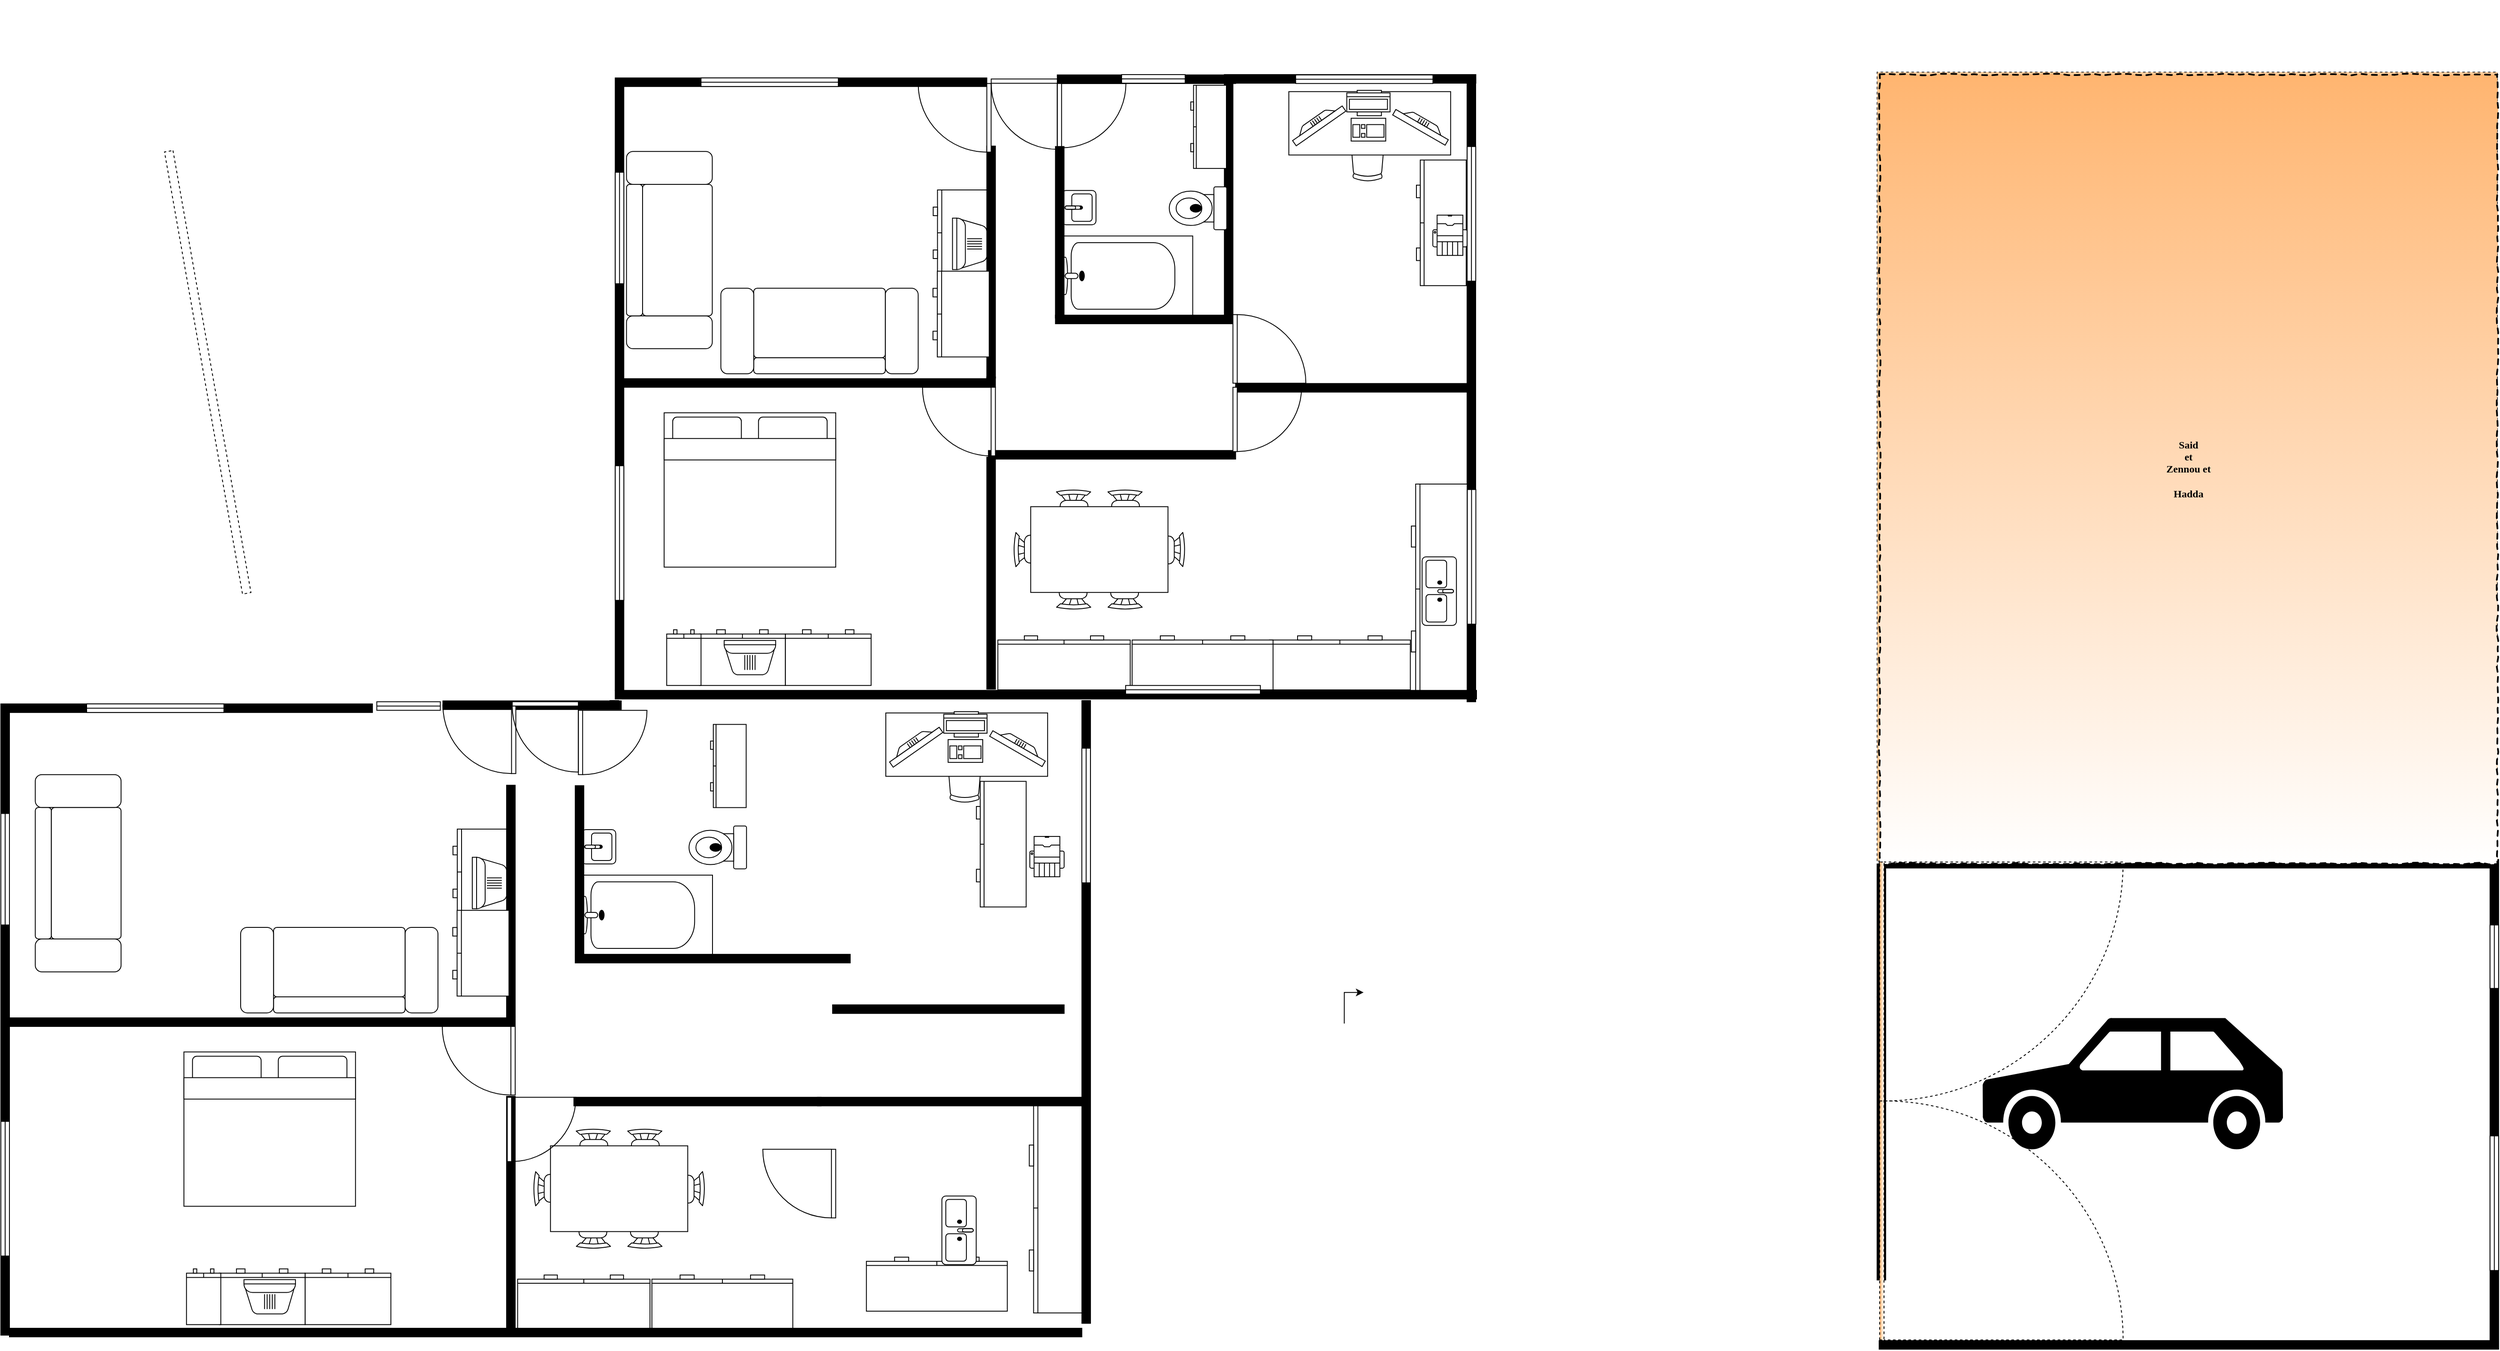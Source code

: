 <mxfile version="13.5.9" type="github">
  <diagram name="Page-1" id="38b20595-45e3-9b7f-d5ca-b57f44c5b66d">
    <mxGraphModel dx="1422" dy="791" grid="1" gridSize="10" guides="1" tooltips="1" connect="1" arrows="1" fold="1" page="1" pageScale="1" pageWidth="1100" pageHeight="850" background="#ffffff" math="0" shadow="0">
      <root>
        <mxCell id="0" />
        <mxCell id="1" parent="0" />
        <mxCell id="48ef80bc37b76060-128" value="" style="verticalLabelPosition=bottom;html=1;verticalAlign=top;align=center;strokeWidth=1;shape=mxgraph.floorplan.wallU;fillColor=#000000;rounded=0;shadow=0;comic=0;fontFamily=Verdana;fontSize=12;rotation=90;" parent="1" vertex="1">
          <mxGeometry x="2354.83" y="959.81" width="571.1" height="722.05" as="geometry" />
        </mxCell>
        <mxCell id="48ef80bc37b76060-326" value="" style="verticalLabelPosition=bottom;html=1;verticalAlign=top;align=center;strokeWidth=1;shape=mxgraph.floorplan.wall;fillColor=#000000;rounded=0;shadow=0;comic=0;fontFamily=Verdana;fontSize=12;direction=south;" parent="1" vertex="1">
          <mxGeometry x="2276.94" y="1040.53" width="10" height="155.14" as="geometry" />
        </mxCell>
        <mxCell id="Ew-Wta1iFRSx9hUNfACi-38" value="" style="verticalLabelPosition=bottom;html=1;verticalAlign=top;align=center;shape=mxgraph.floorplan.window;direction=south;" parent="1" vertex="1">
          <mxGeometry x="2991.38" y="1111.67" width="10" height="74" as="geometry" />
        </mxCell>
        <mxCell id="Ew-Wta1iFRSx9hUNfACi-41" value="" style="verticalLabelPosition=bottom;html=1;verticalAlign=top;align=center;shape=mxgraph.floorplan.window;direction=south;" parent="1" vertex="1">
          <mxGeometry x="2991.38" y="1357.64" width="10" height="157" as="geometry" />
        </mxCell>
        <mxCell id="Ew-Wta1iFRSx9hUNfACi-62" value="" style="verticalLabelPosition=bottom;html=1;verticalAlign=top;align=center;strokeWidth=1;shape=mxgraph.floorplan.wallCorner;fillColor=#000000;rounded=0;shadow=0;comic=0;fontFamily=Verdana;fontSize=12;" parent="1" vertex="1">
          <mxGeometry x="90" y="853.87" width="433.12" height="736.13" as="geometry" />
        </mxCell>
        <mxCell id="Ew-Wta1iFRSx9hUNfACi-65" value="" style="verticalLabelPosition=bottom;html=1;verticalAlign=top;align=center;strokeWidth=1;shape=mxgraph.floorplan.wallCorner;fillColor=#000000;direction=west;rounded=0;shadow=0;comic=0;fontFamily=Verdana;fontSize=12;" parent="1" vertex="1">
          <mxGeometry x="100" y="1217.99" width="589.49" height="12" as="geometry" />
        </mxCell>
        <mxCell id="Ew-Wta1iFRSx9hUNfACi-74" value="" style="group;rotation=0;" parent="1" vertex="1" connectable="0">
          <mxGeometry x="2030" y="33.7" width="280" height="827.645" as="geometry" />
        </mxCell>
        <mxCell id="Ew-Wta1iFRSx9hUNfACi-75" value="" style="verticalLabelPosition=bottom;html=1;verticalAlign=top;align=center;strokeWidth=1;shape=mxgraph.floorplan.office_chair;shadow=0;rounded=0;comic=0;fontFamily=Verdana;fontSize=12;rotation=-180;" parent="Ew-Wta1iFRSx9hUNfACi-74" vertex="1">
          <mxGeometry x="-836.888" y="872.112" width="40.341" height="63.568" as="geometry" />
        </mxCell>
        <mxCell id="Ew-Wta1iFRSx9hUNfACi-76" value="" style="shape=rect;shadow=0;rounded=0;comic=0;fontFamily=Verdana;fontSize=12;align=center;html=1;rotation=-180;" parent="Ew-Wta1iFRSx9hUNfACi-74" vertex="1">
          <mxGeometry x="-908.493" y="830.718" width="188.593" height="73.917" as="geometry" />
        </mxCell>
        <mxCell id="Ew-Wta1iFRSx9hUNfACi-77" value="" style="verticalLabelPosition=bottom;html=1;verticalAlign=top;align=center;strokeWidth=1;shape=mxgraph.floorplan.workstation;shadow=0;flipV=1;rounded=0;comic=0;fontFamily=Verdana;fontSize=12;rotation=-180;" parent="Ew-Wta1iFRSx9hUNfACi-74" vertex="1">
          <mxGeometry x="-840.922" y="829.24" width="50.426" height="59.133" as="geometry" />
        </mxCell>
        <mxCell id="Ew-Wta1iFRSx9hUNfACi-78" value="" style="verticalLabelPosition=bottom;html=1;verticalAlign=top;align=center;strokeWidth=1;shape=mxgraph.floorplan.flat_tv;rounded=0;shadow=0;comic=0;fontFamily=Verdana;fontSize=12;rotation=-395;" parent="Ew-Wta1iFRSx9hUNfACi-74" vertex="1">
          <mxGeometry x="-910.51" y="860.285" width="70.596" height="14.783" as="geometry" />
        </mxCell>
        <mxCell id="Ew-Wta1iFRSx9hUNfACi-79" value="" style="verticalLabelPosition=bottom;html=1;verticalAlign=top;align=center;strokeWidth=1;shape=mxgraph.floorplan.flat_tv;rounded=0;shadow=0;comic=0;fontFamily=Verdana;fontSize=12;rotation=-330;" parent="Ew-Wta1iFRSx9hUNfACi-74" vertex="1">
          <mxGeometry x="-788.479" y="861.763" width="70.596" height="14.783" as="geometry" />
        </mxCell>
        <mxCell id="Ew-Wta1iFRSx9hUNfACi-82" value="" style="verticalLabelPosition=bottom;html=1;verticalAlign=top;align=center;shape=mxgraph.floorplan.printer;direction=west;" parent="Ew-Wta1iFRSx9hUNfACi-74" vertex="1">
          <mxGeometry x="-740.65" y="974.74" width="40" height="47" as="geometry" />
        </mxCell>
        <mxCell id="Ew-Wta1iFRSx9hUNfACi-107" value="" style="verticalLabelPosition=bottom;html=1;verticalAlign=top;align=center;shape=mxgraph.floorplan.window;direction=south;" parent="Ew-Wta1iFRSx9hUNfACi-74" vertex="1">
          <mxGeometry x="-700.51" y="1294.74" width="10" height="157" as="geometry" />
        </mxCell>
        <mxCell id="Ew-Wta1iFRSx9hUNfACi-97" value="" style="verticalLabelPosition=bottom;html=1;verticalAlign=top;align=center;strokeWidth=1;shape=mxgraph.floorplan.dresser;rounded=0;shadow=0;comic=0;fontFamily=Verdana;fontSize=12;rotation=-90;direction=north;" parent="Ew-Wta1iFRSx9hUNfACi-74" vertex="1">
          <mxGeometry x="-880.505" y="1414.745" width="63" height="164.25" as="geometry" />
        </mxCell>
        <mxCell id="Ew-Wta1iFRSx9hUNfACi-163" value="" style="verticalLabelPosition=bottom;html=1;verticalAlign=top;align=center;shape=mxgraph.floorplan.wall;fillColor=#000000;" parent="Ew-Wta1iFRSx9hUNfACi-74" vertex="1">
          <mxGeometry x="-970.51" y="1171.13" width="269.86" height="10" as="geometry" />
        </mxCell>
        <mxCell id="Ew-Wta1iFRSx9hUNfACi-355" value="" style="shape=image;html=1;verticalAlign=top;verticalLabelPosition=bottom;labelBackgroundColor=#ffffff;imageAspect=0;aspect=fixed;image=https://cdn2.iconfinder.com/data/icons/vehicles-7/24/vehicles-03-128.png;dashed=1;strokeColor=#000000;strokeWidth=1;fillColor=#FFB570;gradientColor=#FFFFFF;fontFamily=Times New Roman;" parent="Ew-Wta1iFRSx9hUNfACi-74" vertex="1">
          <mxGeometry y="75.5" width="210" height="210" as="geometry" />
        </mxCell>
        <mxCell id="Ew-Wta1iFRSx9hUNfACi-83" value="" style="verticalLabelPosition=bottom;html=1;verticalAlign=top;align=center;strokeWidth=1;shape=mxgraph.floorplan.dresser;rounded=0;shadow=0;comic=0;fontFamily=Verdana;fontSize=12;rotation=90;direction=east;" parent="1" vertex="1">
          <mxGeometry x="599.49" y="1017.37" width="100" height="65" as="geometry" />
        </mxCell>
        <mxCell id="Ew-Wta1iFRSx9hUNfACi-86" value="" style="verticalLabelPosition=bottom;html=1;verticalAlign=top;align=center;strokeWidth=1;shape=mxgraph.floorplan.wall;fillColor=#000000;rounded=0;shadow=0;comic=0;fontFamily=Verdana;fontSize=12;" parent="1" vertex="1">
          <mxGeometry x="605.25" y="850.37" width="207.87" height="10" as="geometry" />
        </mxCell>
        <mxCell id="Ew-Wta1iFRSx9hUNfACi-88" value="" style="verticalLabelPosition=bottom;html=1;verticalAlign=top;align=center;strokeWidth=1;shape=mxgraph.floorplan.wall;fillColor=#000000;rounded=0;shadow=0;comic=0;fontFamily=Verdana;fontSize=12;direction=south;" parent="1" vertex="1">
          <mxGeometry x="679.49" y="948.74" width="10" height="270.5" as="geometry" />
        </mxCell>
        <mxCell id="Ew-Wta1iFRSx9hUNfACi-90" value="" style="verticalLabelPosition=bottom;html=1;verticalAlign=top;align=center;strokeWidth=1;shape=mxgraph.floorplan.dresser;rounded=0;shadow=0;comic=0;fontFamily=Verdana;fontSize=12;rotation=-90;direction=west;" parent="1" vertex="1">
          <mxGeometry x="1198.87" y="1409.24" width="244.75" height="65" as="geometry" />
        </mxCell>
        <mxCell id="Ew-Wta1iFRSx9hUNfACi-92" value="" style="verticalLabelPosition=bottom;html=1;verticalAlign=top;align=center;strokeWidth=1;shape=mxgraph.floorplan.toilet;rounded=0;shadow=0;comic=0;fontFamily=Verdana;fontSize=12;rotation=-90;direction=west;" parent="1" vertex="1">
          <mxGeometry x="900.64" y="987.74" width="50" height="67" as="geometry" />
        </mxCell>
        <mxCell id="Ew-Wta1iFRSx9hUNfACi-93" value="" style="verticalLabelPosition=bottom;html=1;verticalAlign=top;align=center;strokeWidth=1;shape=mxgraph.floorplan.sink_2;rounded=0;shadow=0;comic=0;fontFamily=Verdana;fontSize=12;rotation=90;direction=west;" parent="1" vertex="1">
          <mxGeometry x="766.99" y="1000.74" width="40" height="39.5" as="geometry" />
        </mxCell>
        <mxCell id="Ew-Wta1iFRSx9hUNfACi-94" value="" style="verticalLabelPosition=bottom;html=1;verticalAlign=top;align=center;strokeWidth=1;shape=mxgraph.floorplan.dresser;rounded=0;shadow=0;comic=0;fontFamily=Verdana;fontSize=12;flipV=1;direction=east;" parent="1" vertex="1">
          <mxGeometry x="444.62" y="1512.74" width="100" height="65" as="geometry" />
        </mxCell>
        <mxCell id="Ew-Wta1iFRSx9hUNfACi-98" value="" style="verticalLabelPosition=bottom;html=1;verticalAlign=top;align=center;strokeWidth=1;shape=mxgraph.floorplan.dresser;rounded=0;shadow=0;comic=0;fontFamily=Verdana;fontSize=12;rotation=90;" parent="1" vertex="1">
          <mxGeometry x="599.49" y="1111.87" width="100" height="65.5" as="geometry" />
        </mxCell>
        <mxCell id="Ew-Wta1iFRSx9hUNfACi-99" value="" style="verticalLabelPosition=bottom;html=1;verticalAlign=top;align=center;strokeWidth=1;shape=mxgraph.floorplan.dresser;rounded=0;shadow=0;comic=0;fontFamily=Verdana;fontSize=12;rotation=90;" parent="1" vertex="1">
          <mxGeometry x="889.49" y="905.54" width="97" height="41.5" as="geometry" />
        </mxCell>
        <mxCell id="Ew-Wta1iFRSx9hUNfACi-100" value="" style="verticalLabelPosition=bottom;html=1;verticalAlign=top;align=center;strokeWidth=1;shape=mxgraph.floorplan.sink_double;rounded=0;shadow=0;comic=0;fontFamily=Verdana;fontSize=12;flipV=1;direction=south;" parent="1" vertex="1">
          <mxGeometry x="1186.86" y="1427.74" width="40" height="80" as="geometry" />
        </mxCell>
        <mxCell id="Ew-Wta1iFRSx9hUNfACi-102" value="" style="verticalLabelPosition=bottom;html=1;verticalAlign=top;align=center;shape=mxgraph.floorplan.sofa;direction=west;" parent="1" vertex="1">
          <mxGeometry x="369.49" y="1114.45" width="230" height="99.75" as="geometry" />
        </mxCell>
        <mxCell id="Ew-Wta1iFRSx9hUNfACi-103" value="" style="verticalLabelPosition=bottom;html=1;verticalAlign=top;align=center;shape=mxgraph.floorplan.sofa;direction=north;noLabel=0;" parent="1" vertex="1">
          <mxGeometry x="130.12" y="936.34" width="100" height="230" as="geometry" />
        </mxCell>
        <mxCell id="Ew-Wta1iFRSx9hUNfACi-104" value="" style="verticalLabelPosition=bottom;html=1;verticalAlign=top;align=center;shape=mxgraph.floorplan.window;" parent="1" vertex="1">
          <mxGeometry x="190.0" y="853.87" width="160" height="10" as="geometry" />
        </mxCell>
        <mxCell id="Ew-Wta1iFRSx9hUNfACi-106" value="" style="verticalLabelPosition=bottom;html=1;verticalAlign=top;align=center;shape=mxgraph.floorplan.window;" parent="1" vertex="1">
          <mxGeometry x="528.22" y="851.34" width="74" height="10" as="geometry" />
        </mxCell>
        <mxCell id="Ew-Wta1iFRSx9hUNfACi-108" value="" style="verticalLabelPosition=bottom;html=1;verticalAlign=top;align=center;shape=mxgraph.floorplan.window;direction=south;" parent="1" vertex="1">
          <mxGeometry x="90.0" y="1340.74" width="10" height="157" as="geometry" />
        </mxCell>
        <mxCell id="Ew-Wta1iFRSx9hUNfACi-110" value="" style="verticalLabelPosition=bottom;html=1;verticalAlign=top;align=center;strokeWidth=1;shape=mxgraph.floorplan.dresser;rounded=0;shadow=0;comic=0;fontFamily=Verdana;fontSize=12;flipV=1;direction=east;" parent="1" vertex="1">
          <mxGeometry x="344.62" y="1512.74" width="100" height="65" as="geometry" />
        </mxCell>
        <mxCell id="Ew-Wta1iFRSx9hUNfACi-112" value="" style="verticalLabelPosition=bottom;html=1;verticalAlign=top;align=center;shape=mxgraph.floorplan.bed_double;direction=east;" parent="1" vertex="1">
          <mxGeometry x="303.37" y="1259.74" width="200" height="180" as="geometry" />
        </mxCell>
        <mxCell id="Ew-Wta1iFRSx9hUNfACi-116" value="" style="verticalLabelPosition=bottom;html=1;verticalAlign=top;align=center;shape=mxgraph.floorplan.doorRight;aspect=fixed;direction=north;" parent="1" vertex="1">
          <mxGeometry x="763.12" y="861.34" width="79.69" height="75" as="geometry" />
        </mxCell>
        <mxCell id="Ew-Wta1iFRSx9hUNfACi-117" value="" style="verticalLabelPosition=bottom;html=1;verticalAlign=top;align=center;shape=mxgraph.floorplan.wall;fillColor=#000000;direction=south;" parent="1" vertex="1">
          <mxGeometry x="759.49" y="949.24" width="10" height="200" as="geometry" />
        </mxCell>
        <mxCell id="Ew-Wta1iFRSx9hUNfACi-118" value="" style="verticalLabelPosition=bottom;html=1;verticalAlign=top;align=center;shape=mxgraph.floorplan.crt_tv;direction=west;" parent="1" vertex="1">
          <mxGeometry x="373.37" y="1525.24" width="60" height="40" as="geometry" />
        </mxCell>
        <mxCell id="Ew-Wta1iFRSx9hUNfACi-119" value="" style="verticalLabelPosition=bottom;html=1;verticalAlign=top;align=center;shape=mxgraph.floorplan.bathtub;direction=east;" parent="1" vertex="1">
          <mxGeometry x="769.49" y="1053.56" width="150" height="93.18" as="geometry" />
        </mxCell>
        <mxCell id="Ew-Wta1iFRSx9hUNfACi-120" value="" style="verticalLabelPosition=bottom;html=1;verticalAlign=top;align=center;strokeWidth=1;shape=mxgraph.floorplan.dresser;rounded=0;shadow=0;comic=0;fontFamily=Verdana;fontSize=12;flipV=1;direction=east;" parent="1" vertex="1">
          <mxGeometry x="306.37" y="1512.74" width="40" height="65" as="geometry" />
        </mxCell>
        <mxCell id="Ew-Wta1iFRSx9hUNfACi-121" value="" style="verticalLabelPosition=bottom;html=1;verticalAlign=top;align=center;shape=mxgraph.floorplan.window;direction=south;" parent="1" vertex="1">
          <mxGeometry x="90.0" y="981.67" width="10" height="130" as="geometry" />
        </mxCell>
        <mxCell id="Ew-Wta1iFRSx9hUNfACi-131" value="" style="verticalLabelPosition=bottom;html=1;verticalAlign=top;align=center;shape=mxgraph.floorplan.crt_tv;direction=south;" parent="1" vertex="1">
          <mxGeometry x="639.49" y="1032.74" width="40" height="60" as="geometry" />
        </mxCell>
        <mxCell id="Ew-Wta1iFRSx9hUNfACi-134" value="" style="verticalLabelPosition=bottom;html=1;verticalAlign=top;align=center;strokeWidth=1;shape=mxgraph.floorplan.wall;fillColor=#000000;rounded=0;shadow=0;comic=0;fontFamily=Verdana;fontSize=12;" parent="1" vertex="1">
          <mxGeometry x="800" y="850" width="10" height="10" as="geometry" />
        </mxCell>
        <mxCell id="Ew-Wta1iFRSx9hUNfACi-136" value="" style="verticalLabelPosition=bottom;html=1;verticalAlign=top;align=center;strokeWidth=1;shape=mxgraph.floorplan.wall;fillColor=#000000;rounded=0;shadow=0;comic=0;fontFamily=Verdana;fontSize=12;" parent="1" vertex="1">
          <mxGeometry x="759.49" y="992.37" width="320.51" height="317.07" as="geometry" />
        </mxCell>
        <mxCell id="Ew-Wta1iFRSx9hUNfACi-139" value="" style="verticalLabelPosition=bottom;html=1;verticalAlign=top;align=center;strokeWidth=1;shape=mxgraph.floorplan.wall;fillColor=#000000;rounded=0;shadow=0;comic=0;fontFamily=Verdana;fontSize=12;direction=south;" parent="1" vertex="1">
          <mxGeometry x="679.49" y="1311.49" width="10" height="270.5" as="geometry" />
        </mxCell>
        <mxCell id="Ew-Wta1iFRSx9hUNfACi-142" value="" style="verticalLabelPosition=bottom;html=1;verticalAlign=top;align=center;shape=mxgraph.floorplan.chair;shadow=0;" parent="1" vertex="1">
          <mxGeometry x="760.64" y="1349.24" width="40" height="52" as="geometry" />
        </mxCell>
        <mxCell id="Ew-Wta1iFRSx9hUNfACi-143" value="" style="verticalLabelPosition=bottom;html=1;verticalAlign=top;align=center;shape=mxgraph.floorplan.chair;shadow=0;direction=west;" parent="1" vertex="1">
          <mxGeometry x="760.64" y="1437.24" width="40" height="52" as="geometry" />
        </mxCell>
        <mxCell id="Ew-Wta1iFRSx9hUNfACi-144" value="" style="verticalLabelPosition=bottom;html=1;verticalAlign=top;align=center;shape=mxgraph.floorplan.chair;shadow=0;direction=north;" parent="1" vertex="1">
          <mxGeometry x="710.64" y="1399.24" width="52" height="40" as="geometry" />
        </mxCell>
        <mxCell id="Ew-Wta1iFRSx9hUNfACi-145" value="" style="verticalLabelPosition=bottom;html=1;verticalAlign=top;align=center;shape=mxgraph.floorplan.chair;shadow=0;direction=south" parent="1" vertex="1">
          <mxGeometry x="858.64" y="1399.24" width="52" height="40" as="geometry" />
        </mxCell>
        <mxCell id="Ew-Wta1iFRSx9hUNfACi-146" value="" style="verticalLabelPosition=bottom;html=1;verticalAlign=top;align=center;shape=mxgraph.floorplan.chair;shadow=0;" parent="1" vertex="1">
          <mxGeometry x="820.64" y="1349.24" width="40" height="52" as="geometry" />
        </mxCell>
        <mxCell id="Ew-Wta1iFRSx9hUNfACi-147" value="" style="verticalLabelPosition=bottom;html=1;verticalAlign=top;align=center;shape=mxgraph.floorplan.chair;shadow=0;direction=west;" parent="1" vertex="1">
          <mxGeometry x="820.64" y="1437.24" width="40" height="52" as="geometry" />
        </mxCell>
        <mxCell id="Ew-Wta1iFRSx9hUNfACi-148" value="" style="shape=rect;shadow=0;html=1;" parent="1" vertex="1">
          <mxGeometry x="730.64" y="1369.24" width="160" height="100" as="geometry" />
        </mxCell>
        <mxCell id="Ew-Wta1iFRSx9hUNfACi-149" value="" style="verticalLabelPosition=bottom;html=1;verticalAlign=top;align=center;strokeWidth=1;shape=mxgraph.floorplan.dresser;rounded=0;shadow=0;comic=0;fontFamily=Verdana;fontSize=12;rotation=-90;direction=north;" parent="1" vertex="1">
          <mxGeometry x="899.485" y="1469.245" width="63" height="164.25" as="geometry" />
        </mxCell>
        <mxCell id="Ew-Wta1iFRSx9hUNfACi-150" value="" style="verticalLabelPosition=bottom;html=1;verticalAlign=top;align=center;strokeWidth=1;shape=mxgraph.floorplan.dresser;rounded=0;shadow=0;comic=0;fontFamily=Verdana;fontSize=12;rotation=-90;direction=north;" parent="1" vertex="1">
          <mxGeometry x="737.99" y="1474.24" width="63" height="154.26" as="geometry" />
        </mxCell>
        <mxCell id="Ew-Wta1iFRSx9hUNfACi-155" value="" style="verticalLabelPosition=bottom;html=1;verticalAlign=top;align=center;strokeWidth=1;shape=mxgraph.floorplan.wall;fillColor=#000000;rounded=0;shadow=0;comic=0;fontFamily=Verdana;fontSize=12;" parent="1" vertex="1">
          <mxGeometry x="100" y="1581.99" width="1250" height="10" as="geometry" />
        </mxCell>
        <mxCell id="Ew-Wta1iFRSx9hUNfACi-158" value="" style="verticalLabelPosition=bottom;html=1;verticalAlign=top;align=center;shape=mxgraph.floorplan.wall;fillColor=#000000;direction=west;" parent="1" vertex="1">
          <mxGeometry x="757.94" y="1312.62" width="288.12" height="10" as="geometry" />
        </mxCell>
        <mxCell id="Ew-Wta1iFRSx9hUNfACi-161" value="" style="verticalLabelPosition=bottom;html=1;verticalAlign=top;align=center;shape=mxgraph.floorplan.doorLeft;aspect=fixed;direction=south;" parent="1" vertex="1">
          <mxGeometry x="605.25" y="855.12" width="85" height="80" as="geometry" />
        </mxCell>
        <mxCell id="Ew-Wta1iFRSx9hUNfACi-162" value="" style="verticalLabelPosition=bottom;html=1;verticalAlign=top;align=center;shape=mxgraph.floorplan.doorLeft;aspect=fixed;direction=south;" parent="1" vertex="1">
          <mxGeometry x="604.49" y="1229.99" width="85" height="80" as="geometry" />
        </mxCell>
        <mxCell id="Ew-Wta1iFRSx9hUNfACi-167" value="" style="verticalLabelPosition=bottom;html=1;verticalAlign=top;align=center;shape=mxgraph.floorplan.doorRight;aspect=fixed;direction=north;" parent="1" vertex="1">
          <mxGeometry x="680.27" y="1312.62" width="79.69" height="75" as="geometry" />
        </mxCell>
        <mxCell id="Ew-Wta1iFRSx9hUNfACi-168" value="" style="verticalLabelPosition=bottom;html=1;verticalAlign=top;align=center;shape=mxgraph.floorplan.doorLeft;aspect=fixed;direction=south;" parent="1" vertex="1">
          <mxGeometry x="978.12" y="1373.28" width="85" height="80" as="geometry" />
        </mxCell>
        <mxCell id="Ew-Wta1iFRSx9hUNfACi-169" value="" style="verticalLabelPosition=bottom;html=1;verticalAlign=top;align=center;shape=mxgraph.floorplan.doorRight;aspect=fixed;direction=east;" parent="1" vertex="1">
          <mxGeometry x="686.09" y="851.34" width="77.03" height="81.85" as="geometry" />
        </mxCell>
        <mxCell id="Ew-Wta1iFRSx9hUNfACi-238" value="" style="shape=image;html=1;verticalAlign=top;verticalLabelPosition=bottom;labelBackgroundColor=#ffffff;imageAspect=0;aspect=fixed;image=https://cdn4.iconfinder.com/data/icons/halloween-62/512/5-128.png;strokeColor=#757575;strokeWidth=1;fillColor=none;gradientColor=#ffffff;" parent="1" vertex="1">
          <mxGeometry x="429.12" y="130.06" width="128" height="128" as="geometry" />
        </mxCell>
        <mxCell id="Ew-Wta1iFRSx9hUNfACi-239" value="" style="shape=image;html=1;verticalAlign=top;verticalLabelPosition=bottom;labelBackgroundColor=#ffffff;imageAspect=0;aspect=fixed;image=https://cdn4.iconfinder.com/data/icons/halloween-62/512/5-128.png;strokeColor=#757575;strokeWidth=1;fillColor=none;gradientColor=#ffffff;" parent="1" vertex="1">
          <mxGeometry x="112.68" y="189.7" width="128" height="128" as="geometry" />
        </mxCell>
        <mxCell id="Ew-Wta1iFRSx9hUNfACi-242" value="" style="shape=image;html=1;verticalAlign=top;verticalLabelPosition=bottom;labelBackgroundColor=#ffffff;imageAspect=0;aspect=fixed;image=https://cdn4.iconfinder.com/data/icons/halloween-62/512/5-128.png;strokeColor=#757575;strokeWidth=1;fillColor=none;gradientColor=#ffffff;" parent="1" vertex="1">
          <mxGeometry x="112.68" y="479.87" width="128" height="128" as="geometry" />
        </mxCell>
        <mxCell id="Ew-Wta1iFRSx9hUNfACi-244" value="" style="shape=image;html=1;verticalAlign=top;verticalLabelPosition=bottom;labelBackgroundColor=#ffffff;imageAspect=0;aspect=fixed;image=https://cdn4.iconfinder.com/data/icons/halloween-62/512/5-128.png;strokeColor=#757575;strokeWidth=1;fillColor=none;gradientColor=#ffffff;" parent="1" vertex="1">
          <mxGeometry x="653.27" y="551.54" width="128" height="128" as="geometry" />
        </mxCell>
        <mxCell id="Ew-Wta1iFRSx9hUNfACi-246" value="" style="shape=image;html=1;verticalAlign=top;verticalLabelPosition=bottom;labelBackgroundColor=#ffffff;imageAspect=0;aspect=fixed;image=https://cdn3.iconfinder.com/data/icons/spring-2-1/30/Grass-128.png;strokeColor=#757575;strokeWidth=1;fillColor=none;gradientColor=#ffffff;" parent="1" vertex="1">
          <mxGeometry x="454.12" y="201.81" width="98" height="98" as="geometry" />
        </mxCell>
        <mxCell id="Ew-Wta1iFRSx9hUNfACi-248" value="" style="shape=image;html=1;verticalAlign=top;verticalLabelPosition=bottom;labelBackgroundColor=#ffffff;imageAspect=0;aspect=fixed;image=https://cdn1.iconfinder.com/data/icons/windows8_icons_iconpharm/26/grass.png;strokeColor=#757575;strokeWidth=1;fillColor=none;gradientColor=#ffffff;" parent="1" vertex="1">
          <mxGeometry x="167.12" y="222" width="26" height="26" as="geometry" />
        </mxCell>
        <mxCell id="Ew-Wta1iFRSx9hUNfACi-249" value="" style="shape=image;html=1;verticalAlign=top;verticalLabelPosition=bottom;labelBackgroundColor=#ffffff;imageAspect=0;aspect=fixed;image=https://cdn3.iconfinder.com/data/icons/spring-2-1/30/Grass-128.png;strokeColor=#757575;strokeWidth=1;fillColor=none;gradientColor=#ffffff;" parent="1" vertex="1">
          <mxGeometry x="495.12" y="752" width="98" height="98" as="geometry" />
        </mxCell>
        <mxCell id="Ew-Wta1iFRSx9hUNfACi-251" value="" style="shape=image;html=1;verticalAlign=top;verticalLabelPosition=bottom;labelBackgroundColor=#ffffff;imageAspect=0;aspect=fixed;image=https://cdn3.iconfinder.com/data/icons/shopping-1-18/512/shopping-shop-buy-discount-08-128.png;strokeColor=#757575;strokeWidth=1;fillColor=none;gradientColor=#ffffff;direction=east;rotation=15;" parent="1" vertex="1">
          <mxGeometry x="211.56" y="228" width="128" height="128" as="geometry" />
        </mxCell>
        <mxCell id="Ew-Wta1iFRSx9hUNfACi-256" value="" style="shape=image;html=1;verticalAlign=top;verticalLabelPosition=bottom;labelBackgroundColor=#ffffff;imageAspect=0;aspect=fixed;image=https://cdn2.iconfinder.com/data/icons/slavic-calendar/26/SLAVIC-SYMBOLS-READY_16-128.png;strokeColor=#757575;strokeWidth=1;fillColor=none;gradientColor=#ffffff;" parent="1" vertex="1">
          <mxGeometry x="240.68" y="180" width="80" height="80" as="geometry" />
        </mxCell>
        <mxCell id="Ew-Wta1iFRSx9hUNfACi-257" value="" style="verticalLabelPosition=bottom;html=1;verticalAlign=top;align=center;shape=mxgraph.floorplan.wall;fillColor=none;strokeColor=#000000;strokeWidth=1;direction=south;dashed=1;rotation=-10;" parent="1" vertex="1">
          <mxGeometry x="323.64" y="205.37" width="15" height="523.5" as="geometry" />
        </mxCell>
        <mxCell id="Ew-Wta1iFRSx9hUNfACi-258" value="" style="shape=image;html=1;verticalAlign=top;verticalLabelPosition=bottom;labelBackgroundColor=#ffffff;imageAspect=0;aspect=fixed;image=https://cdn3.iconfinder.com/data/icons/shopping-1-18/512/shopping-shop-buy-discount-08-128.png;strokeColor=#757575;strokeWidth=1;fillColor=none;gradientColor=#ffffff;direction=east;rotation=15;" parent="1" vertex="1">
          <mxGeometry x="231.56" y="330" width="128" height="128" as="geometry" />
        </mxCell>
        <mxCell id="Ew-Wta1iFRSx9hUNfACi-260" value="" style="shape=image;html=1;verticalAlign=top;verticalLabelPosition=bottom;labelBackgroundColor=#ffffff;imageAspect=0;aspect=fixed;image=https://cdn3.iconfinder.com/data/icons/shopping-1-18/512/shopping-shop-buy-discount-08-128.png;strokeColor=#757575;strokeWidth=1;fillColor=none;gradientColor=#ffffff;direction=east;rotation=15;" parent="1" vertex="1">
          <mxGeometry x="261.78" y="458" width="128" height="128" as="geometry" />
        </mxCell>
        <mxCell id="Ew-Wta1iFRSx9hUNfACi-261" value="" style="shape=image;html=1;verticalAlign=top;verticalLabelPosition=bottom;labelBackgroundColor=#ffffff;imageAspect=0;aspect=fixed;image=https://cdn3.iconfinder.com/data/icons/shopping-1-18/512/shopping-shop-buy-discount-08-128.png;strokeColor=#757575;strokeWidth=1;fillColor=none;gradientColor=#ffffff;direction=east;rotation=15;" parent="1" vertex="1">
          <mxGeometry x="276.68" y="586" width="128" height="128" as="geometry" />
        </mxCell>
        <mxCell id="Ew-Wta1iFRSx9hUNfACi-263" value="" style="shape=image;html=1;verticalAlign=top;verticalLabelPosition=bottom;labelBackgroundColor=#ffffff;imageAspect=0;aspect=fixed;image=https://cdn2.iconfinder.com/data/icons/slavic-calendar/26/SLAVIC-SYMBOLS-READY_16-128.png;strokeColor=#757575;strokeWidth=1;fillColor=none;gradientColor=#ffffff;" parent="1" vertex="1">
          <mxGeometry x="330" y="720" width="80" height="80" as="geometry" />
        </mxCell>
        <mxCell id="Ew-Wta1iFRSx9hUNfACi-267" value="" style="shape=image;html=1;verticalAlign=top;verticalLabelPosition=bottom;labelBackgroundColor=#ffffff;imageAspect=0;aspect=fixed;image=https://cdn4.iconfinder.com/data/icons/Gifts/128/rose.png;dashed=1;strokeColor=#000000;strokeWidth=1;fillColor=none;gradientColor=#ffffff;" parent="1" vertex="1">
          <mxGeometry x="713.31" y="222.19" width="49.81" height="49.81" as="geometry" />
        </mxCell>
        <mxCell id="Ew-Wta1iFRSx9hUNfACi-270" value="" style="shape=image;html=1;verticalAlign=top;verticalLabelPosition=bottom;labelBackgroundColor=#ffffff;imageAspect=0;aspect=fixed;image=https://cdn4.iconfinder.com/data/icons/Gifts/128/rose.png;dashed=1;strokeColor=#000000;strokeWidth=1;fillColor=none;gradientColor=#ffffff;" parent="1" vertex="1">
          <mxGeometry x="563" y="263.87" width="50.12" height="50.12" as="geometry" />
        </mxCell>
        <mxCell id="Ew-Wta1iFRSx9hUNfACi-271" value="" style="shape=image;html=1;verticalAlign=top;verticalLabelPosition=bottom;labelBackgroundColor=#ffffff;imageAspect=0;aspect=fixed;image=https://cdn3.iconfinder.com/data/icons/spring-2-1/30/Grass-128.png;strokeColor=#757575;strokeWidth=1;fillColor=none;gradientColor=#ffffff;" parent="1" vertex="1">
          <mxGeometry x="680.27" y="115.77" width="98" height="98" as="geometry" />
        </mxCell>
        <mxCell id="Ew-Wta1iFRSx9hUNfACi-272" value="" style="shape=image;html=1;verticalAlign=top;verticalLabelPosition=bottom;labelBackgroundColor=#ffffff;imageAspect=0;aspect=fixed;image=https://cdn3.iconfinder.com/data/icons/spring-2-1/30/Grass-128.png;strokeColor=#757575;strokeWidth=1;fillColor=none;gradientColor=#ffffff;" parent="1" vertex="1">
          <mxGeometry x="617.12" y="184.2" width="98" height="98" as="geometry" />
        </mxCell>
        <mxCell id="Ew-Wta1iFRSx9hUNfACi-273" value="" style="shape=image;html=1;verticalAlign=top;verticalLabelPosition=bottom;labelBackgroundColor=#ffffff;imageAspect=0;aspect=fixed;image=https://cdn3.iconfinder.com/data/icons/spring-2-1/30/Grass-128.png;strokeColor=#757575;strokeWidth=1;fillColor=none;gradientColor=#ffffff;" parent="1" vertex="1">
          <mxGeometry x="550.21" y="408.81" width="98" height="98" as="geometry" />
        </mxCell>
        <mxCell id="Ew-Wta1iFRSx9hUNfACi-274" value="" style="shape=image;html=1;verticalAlign=top;verticalLabelPosition=bottom;labelBackgroundColor=#ffffff;imageAspect=0;aspect=fixed;image=https://cdn3.iconfinder.com/data/icons/spring-2-1/30/Grass-128.png;strokeColor=#757575;strokeWidth=1;fillColor=none;gradientColor=#ffffff;" parent="1" vertex="1">
          <mxGeometry x="606.27" y="269.17" width="98" height="98" as="geometry" />
        </mxCell>
        <mxCell id="Ew-Wta1iFRSx9hUNfACi-275" value="" style="shape=image;html=1;verticalAlign=top;verticalLabelPosition=bottom;labelBackgroundColor=#ffffff;imageAspect=0;aspect=fixed;image=https://cdn3.iconfinder.com/data/icons/spring-2-1/30/Grass-128.png;strokeColor=#757575;strokeWidth=1;fillColor=none;gradientColor=#ffffff;" parent="1" vertex="1">
          <mxGeometry x="715.12" y="87.68" width="98" height="98" as="geometry" />
        </mxCell>
        <mxCell id="Ew-Wta1iFRSx9hUNfACi-276" value="" style="shape=image;html=1;verticalAlign=top;verticalLabelPosition=bottom;labelBackgroundColor=#ffffff;imageAspect=0;aspect=fixed;image=https://cdn3.iconfinder.com/data/icons/spring-2-1/30/Grass-128.png;strokeColor=#757575;strokeWidth=1;fillColor=none;gradientColor=#ffffff;" parent="1" vertex="1">
          <mxGeometry x="653.27" y="149.0" width="98" height="98" as="geometry" />
        </mxCell>
        <mxCell id="Ew-Wta1iFRSx9hUNfACi-277" value="" style="shape=image;html=1;verticalAlign=top;verticalLabelPosition=bottom;labelBackgroundColor=#ffffff;imageAspect=0;aspect=fixed;image=https://cdn3.iconfinder.com/data/icons/spring-2-1/30/Grass-128.png;strokeColor=#757575;strokeWidth=1;fillColor=none;gradientColor=#ffffff;" parent="1" vertex="1">
          <mxGeometry x="566.27" y="354.69" width="98" height="98" as="geometry" />
        </mxCell>
        <mxCell id="Ew-Wta1iFRSx9hUNfACi-279" value="" style="shape=image;html=1;verticalAlign=top;verticalLabelPosition=bottom;labelBackgroundColor=#ffffff;imageAspect=0;aspect=fixed;image=https://cdn3.iconfinder.com/data/icons/spring-2-1/30/Grass-128.png;strokeColor=#757575;strokeWidth=1;fillColor=none;gradientColor=#ffffff;" parent="1" vertex="1">
          <mxGeometry x="495.12" y="728" width="98" height="98" as="geometry" />
        </mxCell>
        <mxCell id="Ew-Wta1iFRSx9hUNfACi-280" value="" style="shape=image;html=1;verticalAlign=top;verticalLabelPosition=bottom;labelBackgroundColor=#ffffff;imageAspect=0;aspect=fixed;image=https://cdn3.iconfinder.com/data/icons/spring-2-1/30/Grass-128.png;strokeColor=#757575;strokeWidth=1;fillColor=none;gradientColor=#ffffff;" parent="1" vertex="1">
          <mxGeometry x="497.73" y="682" width="98" height="98" as="geometry" />
        </mxCell>
        <mxCell id="Ew-Wta1iFRSx9hUNfACi-281" value="" style="shape=image;html=1;verticalAlign=top;verticalLabelPosition=bottom;labelBackgroundColor=#ffffff;imageAspect=0;aspect=fixed;image=https://cdn3.iconfinder.com/data/icons/spring-2-1/30/Grass-128.png;strokeColor=#757575;strokeWidth=1;fillColor=none;gradientColor=#ffffff;" parent="1" vertex="1">
          <mxGeometry x="492.62" y="645" width="98" height="98" as="geometry" />
        </mxCell>
        <mxCell id="Ew-Wta1iFRSx9hUNfACi-282" value="" style="shape=image;html=1;verticalAlign=top;verticalLabelPosition=bottom;labelBackgroundColor=#ffffff;imageAspect=0;aspect=fixed;image=https://cdn3.iconfinder.com/data/icons/spring-2-1/30/Grass-128.png;strokeColor=#757575;strokeWidth=1;fillColor=none;gradientColor=#ffffff;" parent="1" vertex="1">
          <mxGeometry x="497.73" y="615" width="98" height="98" as="geometry" />
        </mxCell>
        <mxCell id="Ew-Wta1iFRSx9hUNfACi-283" value="" style="shape=image;html=1;verticalAlign=top;verticalLabelPosition=bottom;labelBackgroundColor=#ffffff;imageAspect=0;aspect=fixed;image=https://cdn3.iconfinder.com/data/icons/spring-2-1/30/Grass-128.png;strokeColor=#757575;strokeWidth=1;fillColor=none;gradientColor=#ffffff;" parent="1" vertex="1">
          <mxGeometry x="503.81" y="573.31" width="98" height="98" as="geometry" />
        </mxCell>
        <mxCell id="Ew-Wta1iFRSx9hUNfACi-284" value="" style="shape=image;html=1;verticalAlign=top;verticalLabelPosition=bottom;labelBackgroundColor=#ffffff;imageAspect=0;aspect=fixed;image=https://cdn3.iconfinder.com/data/icons/spring-2-1/30/Grass-128.png;strokeColor=#757575;strokeWidth=1;fillColor=none;gradientColor=#ffffff;" parent="1" vertex="1">
          <mxGeometry x="512.62" y="530.81" width="89.19" height="89.19" as="geometry" />
        </mxCell>
        <mxCell id="Ew-Wta1iFRSx9hUNfACi-285" value="" style="shape=image;html=1;verticalAlign=top;verticalLabelPosition=bottom;labelBackgroundColor=#ffffff;imageAspect=0;aspect=fixed;image=https://cdn3.iconfinder.com/data/icons/spring-2-1/30/Grass-128.png;strokeColor=#757575;strokeWidth=1;fillColor=none;gradientColor=#ffffff;" parent="1" vertex="1">
          <mxGeometry x="523.12" y="488.0" width="98" height="98" as="geometry" />
        </mxCell>
        <mxCell id="Ew-Wta1iFRSx9hUNfACi-294" value="" style="shape=image;html=1;verticalAlign=top;verticalLabelPosition=bottom;labelBackgroundColor=#ffffff;imageAspect=0;aspect=fixed;image=https://cdn3.iconfinder.com/data/icons/spring-2-1/30/Grass-128.png;strokeColor=#757575;strokeWidth=1;fillColor=none;gradientColor=#ffffff;" parent="1" vertex="1">
          <mxGeometry x="1678.43" y="1150" width="80.67" height="80.67" as="geometry" />
        </mxCell>
        <mxCell id="Ew-Wta1iFRSx9hUNfACi-295" value="" style="shape=image;html=1;verticalAlign=top;verticalLabelPosition=bottom;labelBackgroundColor=#ffffff;imageAspect=0;aspect=fixed;image=https://cdn1.iconfinder.com/data/icons/windows8_icons_iconpharm/26/grass.png;strokeColor=#757575;strokeWidth=1;fillColor=none;gradientColor=#ffffff;" parent="1" vertex="1">
          <mxGeometry x="1579.81" y="1172.83" width="26" height="26" as="geometry" />
        </mxCell>
        <mxCell id="Ew-Wta1iFRSx9hUNfACi-387" style="edgeStyle=orthogonalEdgeStyle;rounded=0;orthogonalLoop=1;jettySize=auto;html=1;exitX=1;exitY=0;exitDx=0;exitDy=0;fontFamily=Times New Roman;" parent="1" source="Ew-Wta1iFRSx9hUNfACi-306" target="Ew-Wta1iFRSx9hUNfACi-294" edge="1">
          <mxGeometry relative="1" as="geometry" />
        </mxCell>
        <mxCell id="Ew-Wta1iFRSx9hUNfACi-306" value="" style="shape=image;html=1;verticalAlign=top;verticalLabelPosition=bottom;labelBackgroundColor=#ffffff;imageAspect=0;aspect=fixed;image=https://cdn4.iconfinder.com/data/icons/Gifts/128/rose.png;dashed=1;strokeColor=#000000;strokeWidth=1;fillColor=none;gradientColor=#ffffff;" parent="1" vertex="1">
          <mxGeometry x="1618.13" y="1226.61" width="37.74" height="37.74" as="geometry" />
        </mxCell>
        <mxCell id="Ew-Wta1iFRSx9hUNfACi-307" value="" style="shape=image;html=1;verticalAlign=top;verticalLabelPosition=bottom;labelBackgroundColor=#ffffff;imageAspect=0;aspect=fixed;image=https://cdn4.iconfinder.com/data/icons/Gifts/128/rose.png;dashed=1;strokeColor=#000000;strokeWidth=1;fillColor=none;gradientColor=#ffffff;" parent="1" vertex="1">
          <mxGeometry x="1657.97" y="1218.67" width="50.12" height="50.12" as="geometry" />
        </mxCell>
        <mxCell id="Ew-Wta1iFRSx9hUNfACi-316" value="" style="shape=image;html=1;verticalAlign=top;verticalLabelPosition=bottom;labelBackgroundColor=#ffffff;imageAspect=0;aspect=fixed;image=https://cdn3.iconfinder.com/data/icons/spring-2-1/30/Grass-128.png;strokeColor=#757575;strokeWidth=1;fillColor=none;gradientColor=#ffffff;" parent="1" vertex="1">
          <mxGeometry x="1662.86" y="1244.37" width="98" height="98" as="geometry" />
        </mxCell>
        <mxCell id="Ew-Wta1iFRSx9hUNfACi-329" value="" style="verticalLabelPosition=bottom;html=1;verticalAlign=top;align=center;shape=mxgraph.floorplan.wall;fillColor=#000000;direction=south;" parent="1" vertex="1">
          <mxGeometry x="2276.94" y="1195.67" width="10" height="330" as="geometry" />
        </mxCell>
        <mxCell id="Ew-Wta1iFRSx9hUNfACi-336" value="" style="verticalLabelPosition=bottom;html=1;verticalAlign=top;align=center;shape=mxgraph.floorplan.room;fillColor=#ffcc99;dashed=1;strokeColor=#36393d;strokeWidth=1;gradientColor=none;fontFamily=Times New Roman;" parent="1" vertex="1">
          <mxGeometry x="2276.94" y="117.17" width="723.06" height="920" as="geometry" />
        </mxCell>
        <mxCell id="Ew-Wta1iFRSx9hUNfACi-171" value="" style="verticalLabelPosition=bottom;html=1;verticalAlign=top;align=center;strokeWidth=1;shape=mxgraph.floorplan.wallCorner;fillColor=#000000;rounded=0;shadow=0;comic=0;fontFamily=Verdana;fontSize=12;" parent="1" vertex="1">
          <mxGeometry x="806.12" y="123.87" width="433.12" height="714.25" as="geometry" />
        </mxCell>
        <mxCell id="Ew-Wta1iFRSx9hUNfACi-172" value="" style="verticalLabelPosition=bottom;html=1;verticalAlign=top;align=center;strokeWidth=1;shape=mxgraph.floorplan.wallCorner;fillColor=#000000;direction=west;rounded=0;shadow=0;comic=0;fontFamily=Verdana;fontSize=12;" parent="1" vertex="1">
          <mxGeometry x="809.24" y="472.62" width="440" height="12" as="geometry" />
        </mxCell>
        <mxCell id="Ew-Wta1iFRSx9hUNfACi-173" value="" style="verticalLabelPosition=bottom;html=1;verticalAlign=top;align=center;strokeWidth=1;shape=mxgraph.floorplan.office_chair;shadow=0;rounded=0;comic=0;fontFamily=Verdana;fontSize=12;rotation=-180;" parent="1" vertex="1">
          <mxGeometry x="1662.862" y="181.242" width="40.341" height="63.568" as="geometry" />
        </mxCell>
        <mxCell id="Ew-Wta1iFRSx9hUNfACi-174" value="" style="shape=rect;shadow=0;rounded=0;comic=0;fontFamily=Verdana;fontSize=12;align=center;html=1;rotation=-180;" parent="1" vertex="1">
          <mxGeometry x="1591.257" y="139.848" width="188.593" height="73.917" as="geometry" />
        </mxCell>
        <mxCell id="Ew-Wta1iFRSx9hUNfACi-175" value="" style="verticalLabelPosition=bottom;html=1;verticalAlign=top;align=center;strokeWidth=1;shape=mxgraph.floorplan.workstation;shadow=0;flipV=1;rounded=0;comic=0;fontFamily=Verdana;fontSize=12;rotation=-180;" parent="1" vertex="1">
          <mxGeometry x="1658.828" y="138.37" width="50.426" height="59.133" as="geometry" />
        </mxCell>
        <mxCell id="Ew-Wta1iFRSx9hUNfACi-176" value="" style="verticalLabelPosition=bottom;html=1;verticalAlign=top;align=center;strokeWidth=1;shape=mxgraph.floorplan.flat_tv;rounded=0;shadow=0;comic=0;fontFamily=Verdana;fontSize=12;rotation=-395;" parent="1" vertex="1">
          <mxGeometry x="1589.24" y="169.415" width="70.596" height="14.783" as="geometry" />
        </mxCell>
        <mxCell id="Ew-Wta1iFRSx9hUNfACi-177" value="" style="verticalLabelPosition=bottom;html=1;verticalAlign=top;align=center;strokeWidth=1;shape=mxgraph.floorplan.flat_tv;rounded=0;shadow=0;comic=0;fontFamily=Verdana;fontSize=12;rotation=-330;" parent="1" vertex="1">
          <mxGeometry x="1711.271" y="170.893" width="70.596" height="14.783" as="geometry" />
        </mxCell>
        <mxCell id="Ew-Wta1iFRSx9hUNfACi-178" value="" style="verticalLabelPosition=bottom;html=1;verticalAlign=top;align=center;strokeWidth=1;shape=mxgraph.floorplan.wall;fillColor=#000000;direction=south;rounded=0;shadow=0;comic=0;fontFamily=Verdana;fontSize=12;" parent="1" vertex="1">
          <mxGeometry x="1798.96" y="125.12" width="10.14" height="726.22" as="geometry" />
        </mxCell>
        <mxCell id="Ew-Wta1iFRSx9hUNfACi-179" value="" style="verticalLabelPosition=bottom;html=1;verticalAlign=top;align=center;strokeWidth=1;shape=mxgraph.floorplan.dresser;rounded=0;shadow=0;comic=0;fontFamily=Verdana;fontSize=12;rotation=-90;direction=west;" parent="1" vertex="1">
          <mxGeometry x="1695.74" y="263.87" width="146.5" height="58" as="geometry" />
        </mxCell>
        <mxCell id="Ew-Wta1iFRSx9hUNfACi-180" value="" style="verticalLabelPosition=bottom;html=1;verticalAlign=top;align=center;shape=mxgraph.floorplan.printer;direction=west;" parent="1" vertex="1">
          <mxGeometry x="1759.1" y="283.87" width="40" height="47" as="geometry" />
        </mxCell>
        <mxCell id="Ew-Wta1iFRSx9hUNfACi-181" value="" style="verticalLabelPosition=bottom;html=1;verticalAlign=top;align=center;shape=mxgraph.floorplan.window;direction=south;" parent="1" vertex="1">
          <mxGeometry x="1799.24" y="603.87" width="10" height="157" as="geometry" />
        </mxCell>
        <mxCell id="Ew-Wta1iFRSx9hUNfACi-182" value="" style="verticalLabelPosition=bottom;html=1;verticalAlign=top;align=center;strokeWidth=1;shape=mxgraph.floorplan.dresser;rounded=0;shadow=0;comic=0;fontFamily=Verdana;fontSize=12;rotation=-90;direction=north;" parent="1" vertex="1">
          <mxGeometry x="1619.245" y="723.875" width="63" height="164.25" as="geometry" />
        </mxCell>
        <mxCell id="Ew-Wta1iFRSx9hUNfACi-183" value="" style="verticalLabelPosition=bottom;html=1;verticalAlign=top;align=center;shape=mxgraph.floorplan.window;direction=south;" parent="1" vertex="1">
          <mxGeometry x="1799.1" y="203.87" width="10" height="157" as="geometry" />
        </mxCell>
        <mxCell id="Ew-Wta1iFRSx9hUNfACi-184" value="" style="verticalLabelPosition=bottom;html=1;verticalAlign=top;align=center;shape=mxgraph.floorplan.wall;fillColor=#000000;" parent="1" vertex="1">
          <mxGeometry x="1529.24" y="480.26" width="269.86" height="10" as="geometry" />
        </mxCell>
        <mxCell id="Ew-Wta1iFRSx9hUNfACi-185" value="" style="verticalLabelPosition=bottom;html=1;verticalAlign=top;align=center;strokeWidth=1;shape=mxgraph.floorplan.dresser;rounded=0;shadow=0;comic=0;fontFamily=Verdana;fontSize=12;rotation=90;direction=east;" parent="1" vertex="1">
          <mxGeometry x="1159.24" y="272.0" width="100" height="65" as="geometry" />
        </mxCell>
        <mxCell id="Ew-Wta1iFRSx9hUNfACi-186" value="" style="verticalLabelPosition=bottom;html=1;verticalAlign=top;align=center;strokeWidth=1;shape=mxgraph.floorplan.wall;fillColor=#000000;rounded=0;shadow=0;comic=0;fontFamily=Verdana;fontSize=12;" parent="1" vertex="1">
          <mxGeometry x="1321.37" y="120.37" width="207.87" height="10" as="geometry" />
        </mxCell>
        <mxCell id="Ew-Wta1iFRSx9hUNfACi-187" value="" style="verticalLabelPosition=bottom;html=1;verticalAlign=top;align=center;strokeWidth=1;shape=mxgraph.floorplan.wall;fillColor=#000000;rounded=0;shadow=0;comic=0;fontFamily=Verdana;fontSize=12;direction=south;" parent="1" vertex="1">
          <mxGeometry x="1239.24" y="203.37" width="10" height="270.5" as="geometry" />
        </mxCell>
        <mxCell id="Ew-Wta1iFRSx9hUNfACi-188" value="" style="verticalLabelPosition=bottom;html=1;verticalAlign=top;align=center;strokeWidth=1;shape=mxgraph.floorplan.wall;fillColor=#000000;direction=south;rounded=0;shadow=0;comic=0;fontFamily=Verdana;fontSize=12;" parent="1" vertex="1">
          <mxGeometry x="1516.12" y="125.12" width="10" height="278.75" as="geometry" />
        </mxCell>
        <mxCell id="Ew-Wta1iFRSx9hUNfACi-189" value="" style="verticalLabelPosition=bottom;html=1;verticalAlign=top;align=center;strokeWidth=1;shape=mxgraph.floorplan.dresser;rounded=0;shadow=0;comic=0;fontFamily=Verdana;fontSize=12;rotation=-90;direction=west;" parent="1" vertex="1">
          <mxGeometry x="1644.24" y="687.37" width="244.75" height="65" as="geometry" />
        </mxCell>
        <mxCell id="Ew-Wta1iFRSx9hUNfACi-190" value="" style="verticalLabelPosition=bottom;html=1;verticalAlign=top;align=center;strokeWidth=1;shape=mxgraph.floorplan.toilet;rounded=0;shadow=0;comic=0;fontFamily=Verdana;fontSize=12;rotation=-90;direction=west;" parent="1" vertex="1">
          <mxGeometry x="1460.39" y="242.37" width="50" height="67" as="geometry" />
        </mxCell>
        <mxCell id="Ew-Wta1iFRSx9hUNfACi-191" value="" style="verticalLabelPosition=bottom;html=1;verticalAlign=top;align=center;strokeWidth=1;shape=mxgraph.floorplan.sink_2;rounded=0;shadow=0;comic=0;fontFamily=Verdana;fontSize=12;rotation=90;direction=west;" parent="1" vertex="1">
          <mxGeometry x="1326.74" y="255.37" width="40" height="39.5" as="geometry" />
        </mxCell>
        <mxCell id="Ew-Wta1iFRSx9hUNfACi-192" value="" style="verticalLabelPosition=bottom;html=1;verticalAlign=top;align=center;strokeWidth=1;shape=mxgraph.floorplan.dresser;rounded=0;shadow=0;comic=0;fontFamily=Verdana;fontSize=12;flipV=1;direction=east;" parent="1" vertex="1">
          <mxGeometry x="1004.37" y="767.37" width="100" height="65" as="geometry" />
        </mxCell>
        <mxCell id="Ew-Wta1iFRSx9hUNfACi-193" value="" style="verticalLabelPosition=bottom;html=1;verticalAlign=top;align=center;strokeWidth=1;shape=mxgraph.floorplan.dresser;rounded=0;shadow=0;comic=0;fontFamily=Verdana;fontSize=12;rotation=90;" parent="1" vertex="1">
          <mxGeometry x="1159.24" y="366.5" width="100" height="65.5" as="geometry" />
        </mxCell>
        <mxCell id="Ew-Wta1iFRSx9hUNfACi-194" value="" style="verticalLabelPosition=bottom;html=1;verticalAlign=top;align=center;strokeWidth=1;shape=mxgraph.floorplan.dresser;rounded=0;shadow=0;comic=0;fontFamily=Verdana;fontSize=12;rotation=90;" parent="1" vertex="1">
          <mxGeometry x="1449.24" y="160.17" width="97" height="41.5" as="geometry" />
        </mxCell>
        <mxCell id="Ew-Wta1iFRSx9hUNfACi-195" value="" style="verticalLabelPosition=bottom;html=1;verticalAlign=top;align=center;strokeWidth=1;shape=mxgraph.floorplan.sink_double;rounded=0;shadow=0;comic=0;fontFamily=Verdana;fontSize=12;flipV=1;direction=south;" parent="1" vertex="1">
          <mxGeometry x="1746.61" y="682.37" width="40" height="80" as="geometry" />
        </mxCell>
        <mxCell id="Ew-Wta1iFRSx9hUNfACi-196" value="" style="verticalLabelPosition=bottom;html=1;verticalAlign=top;align=center;shape=mxgraph.floorplan.sofa;direction=west;" parent="1" vertex="1">
          <mxGeometry x="929.24" y="369.08" width="230" height="99.75" as="geometry" />
        </mxCell>
        <mxCell id="Ew-Wta1iFRSx9hUNfACi-197" value="" style="verticalLabelPosition=bottom;html=1;verticalAlign=top;align=center;shape=mxgraph.floorplan.sofa;direction=north;noLabel=0;" parent="1" vertex="1">
          <mxGeometry x="819.24" y="209.67" width="100" height="230" as="geometry" />
        </mxCell>
        <mxCell id="Ew-Wta1iFRSx9hUNfACi-198" value="" style="verticalLabelPosition=bottom;html=1;verticalAlign=top;align=center;shape=mxgraph.floorplan.window;" parent="1" vertex="1">
          <mxGeometry x="906.12" y="123.87" width="160" height="10" as="geometry" />
        </mxCell>
        <mxCell id="Ew-Wta1iFRSx9hUNfACi-199" value="" style="verticalLabelPosition=bottom;html=1;verticalAlign=top;align=center;shape=mxgraph.floorplan.window;" parent="1" vertex="1">
          <mxGeometry x="1396.39" y="120.0" width="74" height="10" as="geometry" />
        </mxCell>
        <mxCell id="Ew-Wta1iFRSx9hUNfACi-200" value="" style="verticalLabelPosition=bottom;html=1;verticalAlign=top;align=center;shape=mxgraph.floorplan.window;direction=south;" parent="1" vertex="1">
          <mxGeometry x="806.12" y="576.12" width="10" height="157" as="geometry" />
        </mxCell>
        <mxCell id="Ew-Wta1iFRSx9hUNfACi-201" value="" style="verticalLabelPosition=bottom;html=1;verticalAlign=top;align=center;strokeWidth=1;shape=mxgraph.floorplan.dresser;rounded=0;shadow=0;comic=0;fontFamily=Verdana;fontSize=12;flipV=1;direction=east;" parent="1" vertex="1">
          <mxGeometry x="904.37" y="767.37" width="100" height="65" as="geometry" />
        </mxCell>
        <mxCell id="Ew-Wta1iFRSx9hUNfACi-202" value="" style="verticalLabelPosition=bottom;html=1;verticalAlign=top;align=center;shape=mxgraph.floorplan.bed_double;direction=east;" parent="1" vertex="1">
          <mxGeometry x="863.12" y="514.37" width="200" height="180" as="geometry" />
        </mxCell>
        <mxCell id="Ew-Wta1iFRSx9hUNfACi-203" value="" style="verticalLabelPosition=bottom;html=1;verticalAlign=top;align=center;shape=mxgraph.floorplan.doorRight;aspect=fixed;direction=north;" parent="1" vertex="1">
          <mxGeometry x="1321.37" y="130.37" width="79.69" height="75" as="geometry" />
        </mxCell>
        <mxCell id="Ew-Wta1iFRSx9hUNfACi-204" value="" style="verticalLabelPosition=bottom;html=1;verticalAlign=top;align=center;shape=mxgraph.floorplan.wall;fillColor=#000000;direction=south;" parent="1" vertex="1">
          <mxGeometry x="1319.24" y="203.87" width="10" height="200" as="geometry" />
        </mxCell>
        <mxCell id="Ew-Wta1iFRSx9hUNfACi-205" value="" style="verticalLabelPosition=bottom;html=1;verticalAlign=top;align=center;shape=mxgraph.floorplan.crt_tv;direction=west;" parent="1" vertex="1">
          <mxGeometry x="933.12" y="779.87" width="60" height="40" as="geometry" />
        </mxCell>
        <mxCell id="Ew-Wta1iFRSx9hUNfACi-206" value="" style="verticalLabelPosition=bottom;html=1;verticalAlign=top;align=center;shape=mxgraph.floorplan.bathtub;direction=east;" parent="1" vertex="1">
          <mxGeometry x="1329.24" y="308.19" width="150" height="93.18" as="geometry" />
        </mxCell>
        <mxCell id="Ew-Wta1iFRSx9hUNfACi-207" value="" style="verticalLabelPosition=bottom;html=1;verticalAlign=top;align=center;strokeWidth=1;shape=mxgraph.floorplan.dresser;rounded=0;shadow=0;comic=0;fontFamily=Verdana;fontSize=12;flipV=1;direction=east;" parent="1" vertex="1">
          <mxGeometry x="866.12" y="767.37" width="40" height="65" as="geometry" />
        </mxCell>
        <mxCell id="Ew-Wta1iFRSx9hUNfACi-208" value="" style="verticalLabelPosition=bottom;html=1;verticalAlign=top;align=center;shape=mxgraph.floorplan.window;direction=south;" parent="1" vertex="1">
          <mxGeometry x="806.12" y="233.87" width="10" height="130" as="geometry" />
        </mxCell>
        <mxCell id="Ew-Wta1iFRSx9hUNfACi-209" value="" style="verticalLabelPosition=bottom;html=1;verticalAlign=top;align=center;shape=mxgraph.floorplan.crt_tv;direction=south;" parent="1" vertex="1">
          <mxGeometry x="1199.24" y="287.37" width="40" height="60" as="geometry" />
        </mxCell>
        <mxCell id="Ew-Wta1iFRSx9hUNfACi-210" value="" style="verticalLabelPosition=bottom;html=1;verticalAlign=top;align=center;strokeWidth=1;shape=mxgraph.floorplan.wall;fillColor=#000000;rounded=0;shadow=0;comic=0;fontFamily=Verdana;fontSize=12;" parent="1" vertex="1">
          <mxGeometry x="1516.12" y="120.0" width="293.12" height="10" as="geometry" />
        </mxCell>
        <mxCell id="Ew-Wta1iFRSx9hUNfACi-211" value="" style="verticalLabelPosition=bottom;html=1;verticalAlign=top;align=center;strokeWidth=1;shape=mxgraph.floorplan.wall;fillColor=#000000;rounded=0;shadow=0;comic=0;fontFamily=Verdana;fontSize=12;" parent="1" vertex="1">
          <mxGeometry x="1319.24" y="247.0" width="206.88" height="317.07" as="geometry" />
        </mxCell>
        <mxCell id="Ew-Wta1iFRSx9hUNfACi-212" value="" style="verticalLabelPosition=bottom;html=1;verticalAlign=top;align=center;strokeWidth=1;shape=mxgraph.floorplan.wall;fillColor=#000000;rounded=0;shadow=0;comic=0;fontFamily=Verdana;fontSize=12;direction=south;" parent="1" vertex="1">
          <mxGeometry x="1239.24" y="566.12" width="10" height="270.5" as="geometry" />
        </mxCell>
        <mxCell id="Ew-Wta1iFRSx9hUNfACi-213" value="" style="verticalLabelPosition=bottom;html=1;verticalAlign=top;align=center;shape=mxgraph.floorplan.window;" parent="1" vertex="1">
          <mxGeometry x="1599.24" y="120.37" width="160" height="10" as="geometry" />
        </mxCell>
        <mxCell id="Ew-Wta1iFRSx9hUNfACi-214" value="" style="verticalLabelPosition=bottom;html=1;verticalAlign=top;align=center;shape=mxgraph.floorplan.chair;shadow=0;" parent="1" vertex="1">
          <mxGeometry x="1320.39" y="603.87" width="40" height="52" as="geometry" />
        </mxCell>
        <mxCell id="Ew-Wta1iFRSx9hUNfACi-215" value="" style="verticalLabelPosition=bottom;html=1;verticalAlign=top;align=center;shape=mxgraph.floorplan.chair;shadow=0;direction=west;" parent="1" vertex="1">
          <mxGeometry x="1320.39" y="691.87" width="40" height="52" as="geometry" />
        </mxCell>
        <mxCell id="Ew-Wta1iFRSx9hUNfACi-216" value="" style="verticalLabelPosition=bottom;html=1;verticalAlign=top;align=center;shape=mxgraph.floorplan.chair;shadow=0;direction=north;" parent="1" vertex="1">
          <mxGeometry x="1270.39" y="653.87" width="52" height="40" as="geometry" />
        </mxCell>
        <mxCell id="Ew-Wta1iFRSx9hUNfACi-217" value="" style="verticalLabelPosition=bottom;html=1;verticalAlign=top;align=center;shape=mxgraph.floorplan.chair;shadow=0;direction=south" parent="1" vertex="1">
          <mxGeometry x="1418.39" y="653.87" width="52" height="40" as="geometry" />
        </mxCell>
        <mxCell id="Ew-Wta1iFRSx9hUNfACi-218" value="" style="verticalLabelPosition=bottom;html=1;verticalAlign=top;align=center;shape=mxgraph.floorplan.chair;shadow=0;" parent="1" vertex="1">
          <mxGeometry x="1380.39" y="603.87" width="40" height="52" as="geometry" />
        </mxCell>
        <mxCell id="Ew-Wta1iFRSx9hUNfACi-219" value="" style="verticalLabelPosition=bottom;html=1;verticalAlign=top;align=center;shape=mxgraph.floorplan.chair;shadow=0;direction=west;" parent="1" vertex="1">
          <mxGeometry x="1380.39" y="691.87" width="40" height="52" as="geometry" />
        </mxCell>
        <mxCell id="Ew-Wta1iFRSx9hUNfACi-220" value="" style="shape=rect;shadow=0;html=1;" parent="1" vertex="1">
          <mxGeometry x="1290.39" y="623.87" width="160" height="100" as="geometry" />
        </mxCell>
        <mxCell id="Ew-Wta1iFRSx9hUNfACi-221" value="" style="verticalLabelPosition=bottom;html=1;verticalAlign=top;align=center;strokeWidth=1;shape=mxgraph.floorplan.dresser;rounded=0;shadow=0;comic=0;fontFamily=Verdana;fontSize=12;rotation=-90;direction=north;" parent="1" vertex="1">
          <mxGeometry x="1459.235" y="723.875" width="63" height="164.25" as="geometry" />
        </mxCell>
        <mxCell id="Ew-Wta1iFRSx9hUNfACi-222" value="" style="verticalLabelPosition=bottom;html=1;verticalAlign=top;align=center;strokeWidth=1;shape=mxgraph.floorplan.dresser;rounded=0;shadow=0;comic=0;fontFamily=Verdana;fontSize=12;rotation=-90;direction=north;" parent="1" vertex="1">
          <mxGeometry x="1297.74" y="728.87" width="63" height="154.26" as="geometry" />
        </mxCell>
        <mxCell id="Ew-Wta1iFRSx9hUNfACi-223" value="" style="verticalLabelPosition=bottom;html=1;verticalAlign=top;align=center;strokeWidth=1;shape=mxgraph.floorplan.wall;fillColor=#000000;rounded=0;shadow=0;comic=0;fontFamily=Verdana;fontSize=12;" parent="1" vertex="1">
          <mxGeometry x="806.12" y="838.12" width="1003.88" height="10" as="geometry" />
        </mxCell>
        <mxCell id="Ew-Wta1iFRSx9hUNfACi-225" value="" style="verticalLabelPosition=bottom;html=1;verticalAlign=top;align=center;shape=mxgraph.floorplan.wall;fillColor=#000000;direction=west;" parent="1" vertex="1">
          <mxGeometry x="1241.12" y="558.37" width="288.12" height="10" as="geometry" />
        </mxCell>
        <mxCell id="Ew-Wta1iFRSx9hUNfACi-226" value="" style="verticalLabelPosition=bottom;html=1;verticalAlign=top;align=center;shape=mxgraph.floorplan.doorLeft;aspect=fixed;direction=south;" parent="1" vertex="1">
          <mxGeometry x="1159.24" y="130.37" width="85" height="80" as="geometry" />
        </mxCell>
        <mxCell id="Ew-Wta1iFRSx9hUNfACi-227" value="" style="verticalLabelPosition=bottom;html=1;verticalAlign=top;align=center;shape=mxgraph.floorplan.doorLeft;aspect=fixed;direction=south;" parent="1" vertex="1">
          <mxGeometry x="1164.24" y="484.62" width="85" height="80" as="geometry" />
        </mxCell>
        <mxCell id="Ew-Wta1iFRSx9hUNfACi-228" value="" style="verticalLabelPosition=bottom;html=1;verticalAlign=top;align=center;shape=mxgraph.floorplan.doorRight;aspect=fixed;direction=north;" parent="1" vertex="1">
          <mxGeometry x="1526.12" y="484.62" width="79.69" height="75" as="geometry" />
        </mxCell>
        <mxCell id="Ew-Wta1iFRSx9hUNfACi-229" value="" style="verticalLabelPosition=bottom;html=1;verticalAlign=top;align=center;shape=mxgraph.floorplan.doorLeft;aspect=fixed;direction=north;" parent="1" vertex="1">
          <mxGeometry x="1526.12" y="399.87" width="85" height="80" as="geometry" />
        </mxCell>
        <mxCell id="Ew-Wta1iFRSx9hUNfACi-230" value="" style="verticalLabelPosition=bottom;html=1;verticalAlign=top;align=center;shape=mxgraph.floorplan.doorRight;aspect=fixed;direction=east;" parent="1" vertex="1">
          <mxGeometry x="1244.34" y="125.12" width="77.03" height="81.85" as="geometry" />
        </mxCell>
        <mxCell id="Ew-Wta1iFRSx9hUNfACi-231" value="" style="verticalLabelPosition=bottom;html=1;verticalAlign=top;align=center;shape=mxgraph.floorplan.window;" parent="1" vertex="1">
          <mxGeometry x="1401.06" y="832.37" width="157" height="10" as="geometry" />
        </mxCell>
        <mxCell id="Ew-Wta1iFRSx9hUNfACi-337" value="" style="shape=image;html=1;verticalAlign=top;verticalLabelPosition=bottom;labelBackgroundColor=#ffffff;imageAspect=0;aspect=fixed;image=https://cdn1.iconfinder.com/data/icons/windows8_icons_iconpharm/26/grass.png;strokeColor=#757575;strokeWidth=1;fillColor=none;gradientColor=#ffffff;" parent="1" vertex="1">
          <mxGeometry x="1573.24" y="1241.62" width="26" height="26" as="geometry" />
        </mxCell>
        <mxCell id="Ew-Wta1iFRSx9hUNfACi-338" value="" style="shape=image;html=1;verticalAlign=top;verticalLabelPosition=bottom;labelBackgroundColor=#ffffff;imageAspect=0;aspect=fixed;image=https://cdn1.iconfinder.com/data/icons/windows8_icons_iconpharm/26/grass.png;strokeColor=#757575;strokeWidth=1;fillColor=none;gradientColor=#ffffff;" parent="1" vertex="1">
          <mxGeometry x="1624.0" y="1286.62" width="26" height="26" as="geometry" />
        </mxCell>
        <mxCell id="Ew-Wta1iFRSx9hUNfACi-339" value="" style="shape=image;html=1;verticalAlign=top;verticalLabelPosition=bottom;labelBackgroundColor=#ffffff;imageAspect=0;aspect=fixed;image=https://cdn1.iconfinder.com/data/icons/windows8_icons_iconpharm/26/grass.png;strokeColor=#757575;strokeWidth=1;fillColor=none;gradientColor=#ffffff;" parent="1" vertex="1">
          <mxGeometry x="1172.87" y="1507.67" width="26" height="26" as="geometry" />
        </mxCell>
        <mxCell id="Ew-Wta1iFRSx9hUNfACi-341" style="edgeStyle=orthogonalEdgeStyle;rounded=0;orthogonalLoop=1;jettySize=auto;html=1;exitX=0.5;exitY=1;exitDx=0;exitDy=0;" parent="1" source="Ew-Wta1iFRSx9hUNfACi-283" target="Ew-Wta1iFRSx9hUNfACi-283" edge="1">
          <mxGeometry relative="1" as="geometry" />
        </mxCell>
        <mxCell id="Ew-Wta1iFRSx9hUNfACi-344" value="&lt;div&gt;Said &lt;br&gt;&lt;/div&gt;&lt;div&gt;et &lt;br&gt;&lt;/div&gt;&lt;div&gt;Zennou et &lt;br&gt;&lt;/div&gt;&lt;div&gt;&lt;br&gt;&lt;/div&gt;&lt;div&gt;Hadda&lt;/div&gt;" style="html=1;whiteSpace=wrap;comic=1;strokeWidth=2;fontFamily=Comic Sans MS;fontStyle=1;dashed=1;fillColor=#FFB570;gradientColor=#FFFFFF;" parent="1" vertex="1">
          <mxGeometry x="2280" y="120" width="720" height="920" as="geometry" />
        </mxCell>
        <mxCell id="Ew-Wta1iFRSx9hUNfACi-345" value="" style="verticalLabelPosition=bottom;html=1;verticalAlign=top;align=center;shape=mxgraph.floorplan.doorUneven;dx=0.5;dashed=1;strokeColor=#000000;strokeWidth=1;fillColor=#FFB570;gradientColor=#FFFFFF;fontFamily=Times New Roman;direction=north;" parent="1" vertex="1">
          <mxGeometry x="2280" y="1038.19" width="85" height="557.38" as="geometry" />
        </mxCell>
        <mxCell id="Ew-Wta1iFRSx9hUNfACi-346" value="" style="shape=mxgraph.signs.transportation.car_3;html=1;fillColor=#000000;strokeColor=none;verticalLabelPosition=bottom;verticalAlign=top;align=center;dashed=1;fontFamily=Times New Roman;direction=east;" parent="1" vertex="1">
          <mxGeometry x="2400" y="1220" width="350" height="153.28" as="geometry" />
        </mxCell>
        <mxCell id="Ew-Wta1iFRSx9hUNfACi-348" value="" style="shape=image;html=1;verticalAlign=top;verticalLabelPosition=bottom;labelBackgroundColor=#ffffff;imageAspect=0;aspect=fixed;image=https://cdn4.iconfinder.com/data/icons/Gifts/128/rose.png;dashed=1;strokeColor=#000000;strokeWidth=1;fillColor=none;gradientColor=#ffffff;" parent="1" vertex="1">
          <mxGeometry x="751.3" y="160.9" width="42.97" height="42.97" as="geometry" />
        </mxCell>
        <mxCell id="Ew-Wta1iFRSx9hUNfACi-349" value="" style="shape=image;html=1;verticalAlign=top;verticalLabelPosition=bottom;labelBackgroundColor=#ffffff;imageAspect=0;aspect=fixed;image=https://cdn3.iconfinder.com/data/icons/spring-2-1/30/Grass-128.png;strokeColor=#757575;strokeWidth=1;fillColor=none;gradientColor=#ffffff;" parent="1" vertex="1">
          <mxGeometry x="531.27" y="452.69" width="98" height="98" as="geometry" />
        </mxCell>
        <mxCell id="Ew-Wta1iFRSx9hUNfACi-350" value="" style="shape=image;html=1;verticalAlign=top;verticalLabelPosition=bottom;labelBackgroundColor=#ffffff;imageAspect=0;aspect=fixed;image=https://cdn3.iconfinder.com/data/icons/spring-2-1/30/Grass-128.png;strokeColor=#757575;strokeWidth=1;fillColor=none;gradientColor=#ffffff;" parent="1" vertex="1">
          <mxGeometry x="582.27" y="310.81" width="98" height="98" as="geometry" />
        </mxCell>
        <mxCell id="Ew-Wta1iFRSx9hUNfACi-356" value="" style="shape=image;html=1;verticalAlign=top;verticalLabelPosition=bottom;labelBackgroundColor=#ffffff;imageAspect=0;aspect=fixed;image=https://cdn4.iconfinder.com/data/icons/Gifts/128/rose.png;dashed=1;strokeColor=#000000;strokeWidth=1;fillColor=none;gradientColor=#ffffff;" parent="1" vertex="1">
          <mxGeometry x="692.96" y="269.17" width="51.31" height="51.31" as="geometry" />
        </mxCell>
        <mxCell id="Ew-Wta1iFRSx9hUNfACi-357" value="" style="shape=image;html=1;verticalAlign=top;verticalLabelPosition=bottom;labelBackgroundColor=#ffffff;imageAspect=0;aspect=fixed;image=https://cdn4.iconfinder.com/data/icons/Gifts/128/rose.png;dashed=1;strokeColor=#000000;strokeWidth=1;fillColor=none;gradientColor=#ffffff;" parent="1" vertex="1">
          <mxGeometry x="590.62" y="233.87" width="36.99" height="36.99" as="geometry" />
        </mxCell>
        <mxCell id="Ew-Wta1iFRSx9hUNfACi-358" value="" style="shape=image;html=1;verticalAlign=top;verticalLabelPosition=bottom;labelBackgroundColor=#ffffff;imageAspect=0;aspect=fixed;image=https://cdn4.iconfinder.com/data/icons/Gifts/128/rose.png;dashed=1;strokeColor=#000000;strokeWidth=1;fillColor=none;gradientColor=#ffffff;" parent="1" vertex="1">
          <mxGeometry x="550" y="317.7" width="36.99" height="36.99" as="geometry" />
        </mxCell>
        <mxCell id="Ew-Wta1iFRSx9hUNfACi-359" value="" style="shape=image;html=1;verticalAlign=top;verticalLabelPosition=bottom;labelBackgroundColor=#ffffff;imageAspect=0;aspect=fixed;image=https://cdn4.iconfinder.com/data/icons/Gifts/128/rose.png;dashed=1;strokeColor=#000000;strokeWidth=1;fillColor=none;gradientColor=#ffffff;" parent="1" vertex="1">
          <mxGeometry x="532" y="380.76" width="36.99" height="36.99" as="geometry" />
        </mxCell>
        <mxCell id="Ew-Wta1iFRSx9hUNfACi-360" value="" style="shape=image;html=1;verticalAlign=top;verticalLabelPosition=bottom;labelBackgroundColor=#ffffff;imageAspect=0;aspect=fixed;image=https://cdn4.iconfinder.com/data/icons/Gifts/128/rose.png;dashed=1;strokeColor=#000000;strokeWidth=1;fillColor=none;gradientColor=#ffffff;" parent="1" vertex="1">
          <mxGeometry x="506.13" y="420" width="48.99" height="48.99" as="geometry" />
        </mxCell>
        <mxCell id="Ew-Wta1iFRSx9hUNfACi-361" value="" style="shape=image;html=1;verticalAlign=top;verticalLabelPosition=bottom;labelBackgroundColor=#ffffff;imageAspect=0;aspect=fixed;image=https://cdn4.iconfinder.com/data/icons/Gifts/128/rose.png;dashed=1;strokeColor=#000000;strokeWidth=1;fillColor=none;gradientColor=#ffffff;" parent="1" vertex="1">
          <mxGeometry x="676.62" y="330" width="51.31" height="51.31" as="geometry" />
        </mxCell>
        <mxCell id="Ew-Wta1iFRSx9hUNfACi-362" value="" style="shape=image;html=1;verticalAlign=top;verticalLabelPosition=bottom;labelBackgroundColor=#ffffff;imageAspect=0;aspect=fixed;image=https://cdn4.iconfinder.com/data/icons/Gifts/128/rose.png;dashed=1;strokeColor=#000000;strokeWidth=1;fillColor=none;gradientColor=#ffffff;" parent="1" vertex="1">
          <mxGeometry x="658.61" y="374" width="51.31" height="51.31" as="geometry" />
        </mxCell>
        <mxCell id="Ew-Wta1iFRSx9hUNfACi-363" value="" style="shape=image;html=1;verticalAlign=top;verticalLabelPosition=bottom;labelBackgroundColor=#ffffff;imageAspect=0;aspect=fixed;image=https://cdn4.iconfinder.com/data/icons/Gifts/128/rose.png;dashed=1;strokeColor=#000000;strokeWidth=1;fillColor=none;gradientColor=#ffffff;" parent="1" vertex="1">
          <mxGeometry x="640.47" y="414.21" width="51.31" height="51.31" as="geometry" />
        </mxCell>
        <mxCell id="Ew-Wta1iFRSx9hUNfACi-364" value="" style="shape=image;html=1;verticalAlign=top;verticalLabelPosition=bottom;labelBackgroundColor=#ffffff;imageAspect=0;aspect=fixed;image=https://cdn4.iconfinder.com/data/icons/Gifts/128/rose.png;dashed=1;strokeColor=#000000;strokeWidth=1;fillColor=none;gradientColor=#ffffff;" parent="1" vertex="1">
          <mxGeometry x="628.61" y="468.83" width="51.31" height="51.31" as="geometry" />
        </mxCell>
        <mxCell id="Ew-Wta1iFRSx9hUNfACi-365" value="" style="shape=image;html=1;verticalAlign=top;verticalLabelPosition=bottom;labelBackgroundColor=#ffffff;imageAspect=0;aspect=fixed;image=https://cdn4.iconfinder.com/data/icons/Gifts/128/rose.png;dashed=1;strokeColor=#000000;strokeWidth=1;fillColor=none;gradientColor=#ffffff;" parent="1" vertex="1">
          <mxGeometry x="613.12" y="514.81" width="51.31" height="51.31" as="geometry" />
        </mxCell>
        <mxCell id="Ew-Wta1iFRSx9hUNfACi-366" value="" style="shape=image;html=1;verticalAlign=top;verticalLabelPosition=bottom;labelBackgroundColor=#ffffff;imageAspect=0;aspect=fixed;image=https://cdn4.iconfinder.com/data/icons/Gifts/128/rose.png;dashed=1;strokeColor=#000000;strokeWidth=1;fillColor=none;gradientColor=#ffffff;" parent="1" vertex="1">
          <mxGeometry x="601.81" y="540" width="51.31" height="51.31" as="geometry" />
        </mxCell>
        <mxCell id="Ew-Wta1iFRSx9hUNfACi-367" value="" style="shape=image;html=1;verticalAlign=top;verticalLabelPosition=bottom;labelBackgroundColor=#ffffff;imageAspect=0;aspect=fixed;image=https://cdn4.iconfinder.com/data/icons/Gifts/128/rose.png;dashed=1;strokeColor=#000000;strokeWidth=1;fillColor=none;gradientColor=#ffffff;" parent="1" vertex="1">
          <mxGeometry x="589.61" y="576.12" width="51.31" height="51.31" as="geometry" />
        </mxCell>
        <mxCell id="Ew-Wta1iFRSx9hUNfACi-368" value="" style="shape=image;html=1;verticalAlign=top;verticalLabelPosition=bottom;labelBackgroundColor=#ffffff;imageAspect=0;aspect=fixed;image=https://cdn4.iconfinder.com/data/icons/Gifts/128/rose.png;dashed=1;strokeColor=#000000;strokeWidth=1;fillColor=none;gradientColor=#ffffff;" parent="1" vertex="1">
          <mxGeometry x="574.94" y="628.23" width="51.31" height="51.31" as="geometry" />
        </mxCell>
        <mxCell id="Ew-Wta1iFRSx9hUNfACi-369" value="" style="shape=image;html=1;verticalAlign=top;verticalLabelPosition=bottom;labelBackgroundColor=#ffffff;imageAspect=0;aspect=fixed;image=https://cdn4.iconfinder.com/data/icons/Gifts/128/rose.png;dashed=1;strokeColor=#000000;strokeWidth=1;fillColor=none;gradientColor=#ffffff;" parent="1" vertex="1">
          <mxGeometry x="573.75" y="671.31" width="51.31" height="51.31" as="geometry" />
        </mxCell>
        <mxCell id="Ew-Wta1iFRSx9hUNfACi-370" value="" style="shape=image;html=1;verticalAlign=top;verticalLabelPosition=bottom;labelBackgroundColor=#ffffff;imageAspect=0;aspect=fixed;image=https://cdn4.iconfinder.com/data/icons/Gifts/128/rose.png;dashed=1;strokeColor=#000000;strokeWidth=1;fillColor=none;gradientColor=#ffffff;" parent="1" vertex="1">
          <mxGeometry x="573.75" y="716.06" width="51.31" height="51.31" as="geometry" />
        </mxCell>
        <mxCell id="Ew-Wta1iFRSx9hUNfACi-371" value="" style="shape=image;html=1;verticalAlign=top;verticalLabelPosition=bottom;labelBackgroundColor=#ffffff;imageAspect=0;aspect=fixed;image=https://cdn4.iconfinder.com/data/icons/Gifts/128/rose.png;dashed=1;strokeColor=#000000;strokeWidth=1;fillColor=none;gradientColor=#ffffff;" parent="1" vertex="1">
          <mxGeometry x="573.56" y="767.37" width="51.31" height="51.31" as="geometry" />
        </mxCell>
        <mxCell id="Ew-Wta1iFRSx9hUNfACi-372" value="" style="shape=image;html=1;verticalAlign=top;verticalLabelPosition=bottom;labelBackgroundColor=#ffffff;imageAspect=0;aspect=fixed;image=https://cdn4.iconfinder.com/data/icons/Gifts/128/rose.png;dashed=1;strokeColor=#000000;strokeWidth=1;fillColor=none;gradientColor=#ffffff;" parent="1" vertex="1">
          <mxGeometry x="454.12" y="803.81" width="51.31" height="51.31" as="geometry" />
        </mxCell>
        <mxCell id="Ew-Wta1iFRSx9hUNfACi-373" value="" style="shape=image;html=1;verticalAlign=top;verticalLabelPosition=bottom;labelBackgroundColor=#ffffff;imageAspect=0;aspect=fixed;image=https://cdn4.iconfinder.com/data/icons/Gifts/128/rose.png;dashed=1;strokeColor=#000000;strokeWidth=1;fillColor=none;gradientColor=#ffffff;" parent="1" vertex="1">
          <mxGeometry x="448.12" y="760.87" width="51.31" height="51.31" as="geometry" />
        </mxCell>
        <mxCell id="Ew-Wta1iFRSx9hUNfACi-374" value="" style="shape=image;html=1;verticalAlign=top;verticalLabelPosition=bottom;labelBackgroundColor=#ffffff;imageAspect=0;aspect=fixed;image=https://cdn4.iconfinder.com/data/icons/Gifts/128/rose.png;dashed=1;strokeColor=#000000;strokeWidth=1;fillColor=none;gradientColor=#ffffff;" parent="1" vertex="1">
          <mxGeometry x="446.42" y="709.56" width="51.31" height="51.31" as="geometry" />
        </mxCell>
        <mxCell id="Ew-Wta1iFRSx9hUNfACi-375" value="" style="shape=image;html=1;verticalAlign=top;verticalLabelPosition=bottom;labelBackgroundColor=#ffffff;imageAspect=0;aspect=fixed;image=https://cdn4.iconfinder.com/data/icons/Gifts/128/rose.png;dashed=1;strokeColor=#000000;strokeWidth=1;fillColor=none;gradientColor=#ffffff;" parent="1" vertex="1">
          <mxGeometry x="448.12" y="653.87" width="51.31" height="51.31" as="geometry" />
        </mxCell>
        <mxCell id="Ew-Wta1iFRSx9hUNfACi-376" value="" style="shape=image;html=1;verticalAlign=top;verticalLabelPosition=bottom;labelBackgroundColor=#ffffff;imageAspect=0;aspect=fixed;image=https://cdn4.iconfinder.com/data/icons/Gifts/128/rose.png;dashed=1;strokeColor=#000000;strokeWidth=1;fillColor=none;gradientColor=#ffffff;" parent="1" vertex="1">
          <mxGeometry x="459.97" y="602.56" width="51.31" height="51.31" as="geometry" />
        </mxCell>
        <mxCell id="Ew-Wta1iFRSx9hUNfACi-377" value="" style="shape=image;html=1;verticalAlign=top;verticalLabelPosition=bottom;labelBackgroundColor=#ffffff;imageAspect=0;aspect=fixed;image=https://cdn4.iconfinder.com/data/icons/Gifts/128/rose.png;dashed=1;strokeColor=#000000;strokeWidth=1;fillColor=none;gradientColor=#ffffff;" parent="1" vertex="1">
          <mxGeometry x="476.91" y="554.34" width="51.31" height="51.31" as="geometry" />
        </mxCell>
        <mxCell id="Ew-Wta1iFRSx9hUNfACi-378" value="" style="shape=image;html=1;verticalAlign=top;verticalLabelPosition=bottom;labelBackgroundColor=#ffffff;imageAspect=0;aspect=fixed;image=https://cdn4.iconfinder.com/data/icons/Gifts/128/rose.png;dashed=1;strokeColor=#000000;strokeWidth=1;fillColor=none;gradientColor=#ffffff;" parent="1" vertex="1">
          <mxGeometry x="483.12" y="496.34" width="51.31" height="51.31" as="geometry" />
        </mxCell>
        <mxCell id="Ew-Wta1iFRSx9hUNfACi-379" value="" style="shape=image;html=1;verticalAlign=top;verticalLabelPosition=bottom;labelBackgroundColor=#ffffff;imageAspect=0;aspect=fixed;image=https://cdn4.iconfinder.com/data/icons/Gifts/128/rose.png;dashed=1;strokeColor=#000000;strokeWidth=1;fillColor=none;gradientColor=#ffffff;" parent="1" vertex="1">
          <mxGeometry x="492.62" y="455.34" width="51.31" height="51.31" as="geometry" />
        </mxCell>
        <mxCell id="Ew-Wta1iFRSx9hUNfACi-380" value="" style="shape=image;html=1;verticalAlign=top;verticalLabelPosition=bottom;labelBackgroundColor=#ffffff;imageAspect=0;aspect=fixed;image=https://cdn4.iconfinder.com/data/icons/Gifts/128/rose.png;dashed=1;strokeColor=#000000;strokeWidth=1;fillColor=none;gradientColor=#ffffff;" parent="1" vertex="1">
          <mxGeometry x="596.77" y="194.53" width="36.99" height="36.99" as="geometry" />
        </mxCell>
        <mxCell id="Ew-Wta1iFRSx9hUNfACi-381" value="" style="shape=image;html=1;verticalAlign=top;verticalLabelPosition=bottom;labelBackgroundColor=#ffffff;imageAspect=0;aspect=fixed;image=https://cdn4.iconfinder.com/data/icons/Gifts/128/rose.png;dashed=1;strokeColor=#000000;strokeWidth=1;fillColor=none;gradientColor=#ffffff;" parent="1" vertex="1">
          <mxGeometry x="621.12" y="163.89" width="36.99" height="36.99" as="geometry" />
        </mxCell>
        <mxCell id="Ew-Wta1iFRSx9hUNfACi-382" value="" style="shape=image;html=1;verticalAlign=top;verticalLabelPosition=bottom;labelBackgroundColor=#ffffff;imageAspect=0;aspect=fixed;image=https://cdn4.iconfinder.com/data/icons/Gifts/128/rose.png;dashed=1;strokeColor=#000000;strokeWidth=1;fillColor=none;gradientColor=#ffffff;" parent="1" vertex="1">
          <mxGeometry x="639.63" y="120.0" width="36.99" height="36.99" as="geometry" />
        </mxCell>
        <mxCell id="Ew-Wta1iFRSx9hUNfACi-80" value="" style="verticalLabelPosition=bottom;html=1;verticalAlign=top;align=center;strokeWidth=1;shape=mxgraph.floorplan.wall;fillColor=#000000;direction=south;rounded=0;shadow=0;comic=0;fontFamily=Verdana;fontSize=12;" parent="1" vertex="1">
          <mxGeometry x="1350" y="850" width="10.14" height="726.22" as="geometry" />
        </mxCell>
        <mxCell id="-F_IvXkr32wt2z8NLKPh-1" value="" style="verticalLabelPosition=bottom;html=1;verticalAlign=top;align=center;shape=mxgraph.floorplan.wall;fillColor=#000000;direction=west;" vertex="1" parent="1">
          <mxGeometry x="1041.81" y="1312.62" width="308.19" height="10" as="geometry" />
        </mxCell>
        <mxCell id="Ew-Wta1iFRSx9hUNfACi-81" value="" style="verticalLabelPosition=bottom;html=1;verticalAlign=top;align=center;strokeWidth=1;shape=mxgraph.floorplan.dresser;rounded=0;shadow=0;comic=0;fontFamily=Verdana;fontSize=12;rotation=-90;direction=west;" parent="1" vertex="1">
          <mxGeometry x="1182.85" y="988.44" width="146.5" height="58" as="geometry" />
        </mxCell>
        <mxCell id="-F_IvXkr32wt2z8NLKPh-2" value="" style="verticalLabelPosition=bottom;html=1;verticalAlign=top;align=center;shape=mxgraph.floorplan.window;direction=south;" vertex="1" parent="1">
          <mxGeometry x="1350" y="905.54" width="10" height="157" as="geometry" />
        </mxCell>
      </root>
    </mxGraphModel>
  </diagram>
</mxfile>
